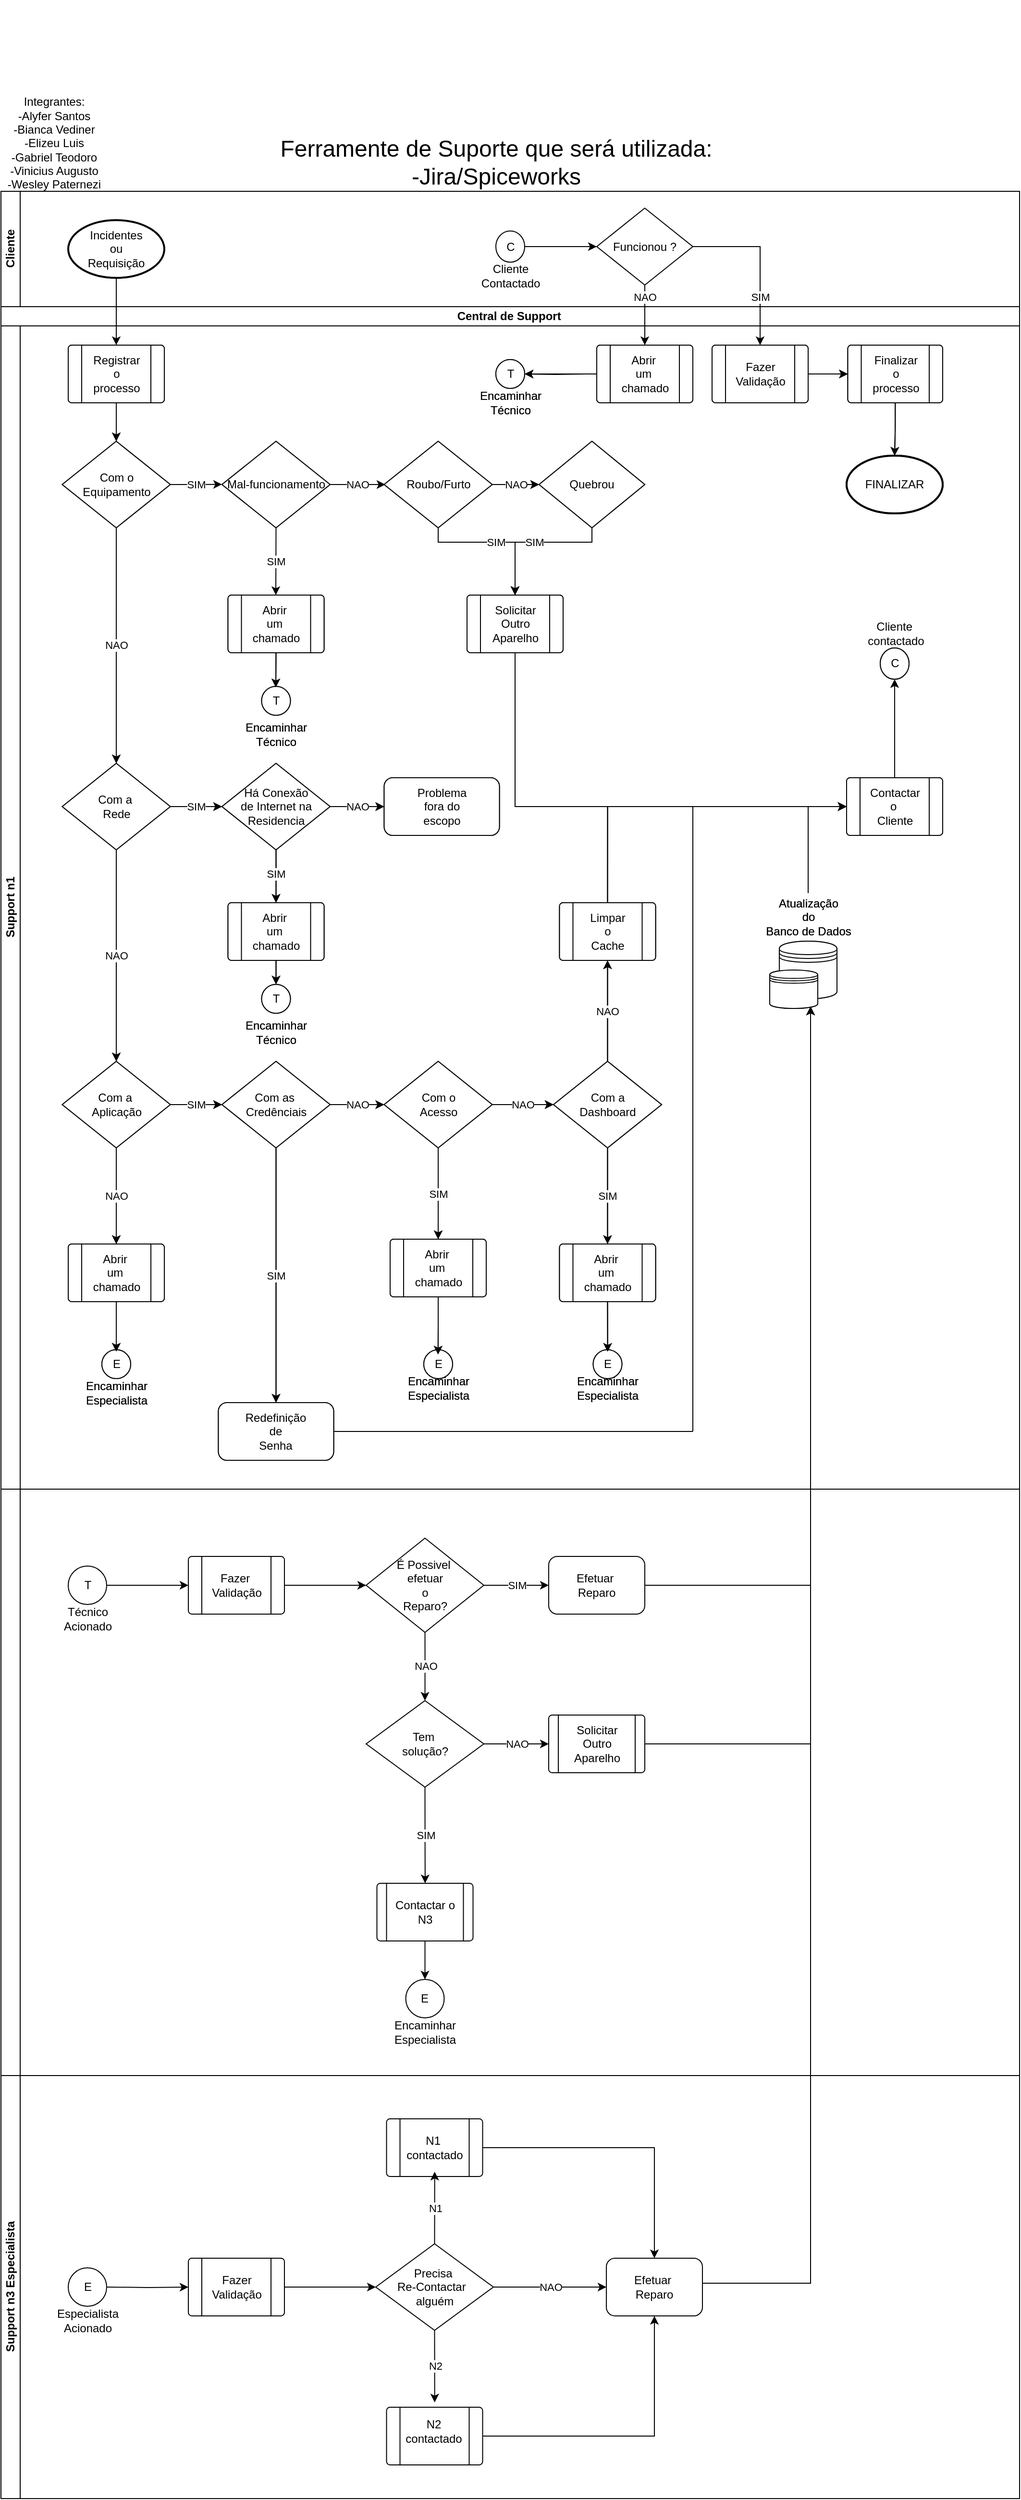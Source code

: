 <mxfile version="14.7.6" type="device"><diagram id="Gy7KzJC9q-NP7Ecu3BBY" name="Page-1"><mxGraphModel dx="1673" dy="934" grid="1" gridSize="10" guides="1" tooltips="1" connect="1" arrows="1" fold="1" page="1" pageScale="1" pageWidth="850" pageHeight="1100" math="0" shadow="0"><root><mxCell id="0"/><mxCell id="1" parent="0"/><mxCell id="NyyWHrVrGz0V4QuF6Mm1-1" value="Central de Support&amp;nbsp;" style="swimlane;html=1;childLayout=stackLayout;resizeParent=1;resizeParentMax=0;horizontal=1;startSize=20;horizontalStack=0;" parent="1" vertex="1"><mxGeometry x="130" y="520" width="1060" height="1230" as="geometry"/></mxCell><mxCell id="NyyWHrVrGz0V4QuF6Mm1-10" value="Support n1" style="swimlane;html=1;startSize=20;horizontal=0;" parent="NyyWHrVrGz0V4QuF6Mm1-1" vertex="1"><mxGeometry y="20" width="1060" height="1210" as="geometry"><mxRectangle y="20" width="950" height="20" as="alternateBounds"/></mxGeometry></mxCell><mxCell id="NyyWHrVrGz0V4QuF6Mm1-36" style="edgeStyle=orthogonalEdgeStyle;rounded=0;orthogonalLoop=1;jettySize=auto;html=1;exitX=0.5;exitY=1;exitDx=0;exitDy=0;entryX=0.5;entryY=0;entryDx=0;entryDy=0;" parent="NyyWHrVrGz0V4QuF6Mm1-10" source="NyyWHrVrGz0V4QuF6Mm1-32" target="NyyWHrVrGz0V4QuF6Mm1-35" edge="1"><mxGeometry relative="1" as="geometry"/></mxCell><mxCell id="NyyWHrVrGz0V4QuF6Mm1-32" value="" style="verticalLabelPosition=bottom;verticalAlign=top;html=1;shape=process;whiteSpace=wrap;rounded=1;size=0.14;arcSize=6;" parent="NyyWHrVrGz0V4QuF6Mm1-10" vertex="1"><mxGeometry x="70" y="20" width="100" height="60" as="geometry"/></mxCell><mxCell id="NyyWHrVrGz0V4QuF6Mm1-34" value="Registrar &lt;br&gt;o &lt;br&gt;processo" style="text;html=1;align=center;verticalAlign=middle;resizable=0;points=[];autosize=1;strokeColor=none;" parent="NyyWHrVrGz0V4QuF6Mm1-10" vertex="1"><mxGeometry x="90" y="25" width="60" height="50" as="geometry"/></mxCell><mxCell id="NyyWHrVrGz0V4QuF6Mm1-57" value="NAO" style="edgeStyle=orthogonalEdgeStyle;rounded=0;orthogonalLoop=1;jettySize=auto;html=1;exitX=0.5;exitY=1;exitDx=0;exitDy=0;entryX=0.5;entryY=0;entryDx=0;entryDy=0;" parent="NyyWHrVrGz0V4QuF6Mm1-10" source="NyyWHrVrGz0V4QuF6Mm1-35" target="NyyWHrVrGz0V4QuF6Mm1-56" edge="1"><mxGeometry relative="1" as="geometry"/></mxCell><mxCell id="NyyWHrVrGz0V4QuF6Mm1-35" value="Com o&lt;br&gt;Equipamento" style="rhombus;whiteSpace=wrap;html=1;" parent="NyyWHrVrGz0V4QuF6Mm1-10" vertex="1"><mxGeometry x="63.75" y="120" width="112.5" height="90" as="geometry"/></mxCell><mxCell id="NyyWHrVrGz0V4QuF6Mm1-52" value="NAO" style="edgeStyle=orthogonalEdgeStyle;rounded=0;orthogonalLoop=1;jettySize=auto;html=1;exitX=1;exitY=0.5;exitDx=0;exitDy=0;entryX=0;entryY=0.5;entryDx=0;entryDy=0;" parent="NyyWHrVrGz0V4QuF6Mm1-10" source="NyyWHrVrGz0V4QuF6Mm1-38" target="NyyWHrVrGz0V4QuF6Mm1-44" edge="1"><mxGeometry relative="1" as="geometry"/></mxCell><mxCell id="NyyWHrVrGz0V4QuF6Mm1-58" value="SIM" style="edgeStyle=orthogonalEdgeStyle;rounded=0;orthogonalLoop=1;jettySize=auto;html=1;exitX=0.5;exitY=1;exitDx=0;exitDy=0;entryX=0.5;entryY=0;entryDx=0;entryDy=0;" parent="NyyWHrVrGz0V4QuF6Mm1-10" source="NyyWHrVrGz0V4QuF6Mm1-38" target="NyyWHrVrGz0V4QuF6Mm1-46" edge="1"><mxGeometry relative="1" as="geometry"><Array as="points"><mxPoint x="455" y="225"/><mxPoint x="535" y="225"/></Array></mxGeometry></mxCell><mxCell id="NyyWHrVrGz0V4QuF6Mm1-38" value="Roubo/Furto" style="rhombus;whiteSpace=wrap;html=1;" parent="NyyWHrVrGz0V4QuF6Mm1-10" vertex="1"><mxGeometry x="398.75" y="120" width="112.5" height="90" as="geometry"/></mxCell><mxCell id="NyyWHrVrGz0V4QuF6Mm1-40" value="Mal-funcionamento" style="rhombus;whiteSpace=wrap;html=1;" parent="NyyWHrVrGz0V4QuF6Mm1-10" vertex="1"><mxGeometry x="230" y="120" width="112.5" height="90" as="geometry"/></mxCell><mxCell id="NyyWHrVrGz0V4QuF6Mm1-59" value="SIM" style="edgeStyle=orthogonalEdgeStyle;rounded=0;orthogonalLoop=1;jettySize=auto;html=1;exitX=0.5;exitY=1;exitDx=0;exitDy=0;entryX=0.5;entryY=0;entryDx=0;entryDy=0;" parent="NyyWHrVrGz0V4QuF6Mm1-10" source="NyyWHrVrGz0V4QuF6Mm1-44" target="NyyWHrVrGz0V4QuF6Mm1-46" edge="1"><mxGeometry relative="1" as="geometry"><Array as="points"><mxPoint x="615" y="225"/><mxPoint x="535" y="225"/></Array></mxGeometry></mxCell><mxCell id="NyyWHrVrGz0V4QuF6Mm1-44" value="Quebrou" style="rhombus;whiteSpace=wrap;html=1;" parent="NyyWHrVrGz0V4QuF6Mm1-10" vertex="1"><mxGeometry x="560" y="120" width="110" height="90" as="geometry"/></mxCell><mxCell id="NyyWHrVrGz0V4QuF6Mm1-46" value="" style="verticalLabelPosition=bottom;verticalAlign=top;html=1;shape=process;whiteSpace=wrap;rounded=1;size=0.14;arcSize=6;" parent="NyyWHrVrGz0V4QuF6Mm1-10" vertex="1"><mxGeometry x="485" y="280" width="100" height="60" as="geometry"/></mxCell><mxCell id="NyyWHrVrGz0V4QuF6Mm1-47" value="Solicitar&lt;br&gt;Outro&lt;br&gt;Aparelho" style="text;html=1;align=center;verticalAlign=middle;resizable=0;points=[];autosize=1;strokeColor=none;" parent="NyyWHrVrGz0V4QuF6Mm1-10" vertex="1"><mxGeometry x="505" y="285" width="60" height="50" as="geometry"/></mxCell><mxCell id="NyyWHrVrGz0V4QuF6Mm1-48" value="" style="verticalLabelPosition=bottom;verticalAlign=top;html=1;shape=mxgraph.flowchart.on-page_reference;" parent="NyyWHrVrGz0V4QuF6Mm1-10" vertex="1"><mxGeometry x="271.25" y="375" width="30" height="30" as="geometry"/></mxCell><mxCell id="NyyWHrVrGz0V4QuF6Mm1-49" value="T" style="text;html=1;align=center;verticalAlign=middle;resizable=0;points=[];autosize=1;strokeColor=none;" parent="NyyWHrVrGz0V4QuF6Mm1-10" vertex="1"><mxGeometry x="276.25" y="380" width="20" height="20" as="geometry"/></mxCell><mxCell id="NyyWHrVrGz0V4QuF6Mm1-50" value="Encaminhar&lt;br&gt;Técnico" style="text;html=1;align=center;verticalAlign=middle;resizable=0;points=[];autosize=1;strokeColor=none;" parent="NyyWHrVrGz0V4QuF6Mm1-10" vertex="1"><mxGeometry x="246.25" y="410" width="80" height="30" as="geometry"/></mxCell><mxCell id="S9QV1m7in_8q0bWLhepS-45" value="NAO" style="edgeStyle=orthogonalEdgeStyle;rounded=0;orthogonalLoop=1;jettySize=auto;html=1;exitX=0.5;exitY=1;exitDx=0;exitDy=0;entryX=0.5;entryY=0;entryDx=0;entryDy=0;" parent="NyyWHrVrGz0V4QuF6Mm1-10" source="NyyWHrVrGz0V4QuF6Mm1-56" target="NyyWHrVrGz0V4QuF6Mm1-71" edge="1"><mxGeometry relative="1" as="geometry"/></mxCell><mxCell id="S9QV1m7in_8q0bWLhepS-46" value="SIM" style="edgeStyle=orthogonalEdgeStyle;rounded=0;orthogonalLoop=1;jettySize=auto;html=1;exitX=1;exitY=0.5;exitDx=0;exitDy=0;entryX=0;entryY=0.5;entryDx=0;entryDy=0;" parent="NyyWHrVrGz0V4QuF6Mm1-10" source="NyyWHrVrGz0V4QuF6Mm1-56" target="NyyWHrVrGz0V4QuF6Mm1-62" edge="1"><mxGeometry relative="1" as="geometry"/></mxCell><mxCell id="NyyWHrVrGz0V4QuF6Mm1-56" value="Com a&amp;nbsp;&lt;br&gt;Rede" style="rhombus;whiteSpace=wrap;html=1;" parent="NyyWHrVrGz0V4QuF6Mm1-10" vertex="1"><mxGeometry x="63.76" y="455" width="112.5" height="90" as="geometry"/></mxCell><mxCell id="S9QV1m7in_8q0bWLhepS-4" value="NAO" style="edgeStyle=orthogonalEdgeStyle;rounded=0;orthogonalLoop=1;jettySize=auto;html=1;exitX=1;exitY=0.5;exitDx=0;exitDy=0;entryX=0;entryY=0.5;entryDx=0;entryDy=0;" parent="NyyWHrVrGz0V4QuF6Mm1-10" source="NyyWHrVrGz0V4QuF6Mm1-62" target="NyyWHrVrGz0V4QuF6Mm1-65" edge="1"><mxGeometry relative="1" as="geometry"/></mxCell><mxCell id="NyyWHrVrGz0V4QuF6Mm1-62" value="Há Conexão&lt;br&gt;de Internet na&lt;br&gt;Residencia" style="rhombus;whiteSpace=wrap;html=1;" parent="NyyWHrVrGz0V4QuF6Mm1-10" vertex="1"><mxGeometry x="230" y="455" width="112.5" height="90" as="geometry"/></mxCell><mxCell id="NyyWHrVrGz0V4QuF6Mm1-65" value="Problema&lt;br&gt;fora do&lt;br&gt;escopo" style="rounded=1;whiteSpace=wrap;html=1;" parent="NyyWHrVrGz0V4QuF6Mm1-10" vertex="1"><mxGeometry x="398.75" y="470" width="120" height="60" as="geometry"/></mxCell><mxCell id="NyyWHrVrGz0V4QuF6Mm1-68" value="" style="verticalLabelPosition=bottom;verticalAlign=top;html=1;shape=mxgraph.flowchart.on-page_reference;" parent="NyyWHrVrGz0V4QuF6Mm1-10" vertex="1"><mxGeometry x="271.25" y="685" width="30" height="30" as="geometry"/></mxCell><mxCell id="NyyWHrVrGz0V4QuF6Mm1-69" value="T" style="text;html=1;align=center;verticalAlign=middle;resizable=0;points=[];autosize=1;strokeColor=none;" parent="NyyWHrVrGz0V4QuF6Mm1-10" vertex="1"><mxGeometry x="276.25" y="690" width="20" height="20" as="geometry"/></mxCell><mxCell id="NyyWHrVrGz0V4QuF6Mm1-70" value="Encaminhar&lt;br&gt;Técnico" style="text;html=1;align=center;verticalAlign=middle;resizable=0;points=[];autosize=1;strokeColor=none;" parent="NyyWHrVrGz0V4QuF6Mm1-10" vertex="1"><mxGeometry x="246.25" y="720" width="80" height="30" as="geometry"/></mxCell><mxCell id="S9QV1m7in_8q0bWLhepS-21" value="NAO" style="edgeStyle=orthogonalEdgeStyle;rounded=0;orthogonalLoop=1;jettySize=auto;html=1;exitX=0.5;exitY=1;exitDx=0;exitDy=0;entryX=0.5;entryY=0;entryDx=0;entryDy=0;" parent="NyyWHrVrGz0V4QuF6Mm1-10" source="NyyWHrVrGz0V4QuF6Mm1-71" target="S9QV1m7in_8q0bWLhepS-28" edge="1"><mxGeometry relative="1" as="geometry"><mxPoint x="120.625" y="795" as="targetPoint"/></mxGeometry></mxCell><mxCell id="S9QV1m7in_8q0bWLhepS-23" value="SIM" style="edgeStyle=orthogonalEdgeStyle;rounded=0;orthogonalLoop=1;jettySize=auto;html=1;exitX=1;exitY=0.5;exitDx=0;exitDy=0;entryX=0;entryY=0.5;entryDx=0;entryDy=0;" parent="NyyWHrVrGz0V4QuF6Mm1-10" source="NyyWHrVrGz0V4QuF6Mm1-71" target="NyyWHrVrGz0V4QuF6Mm1-73" edge="1"><mxGeometry relative="1" as="geometry"/></mxCell><mxCell id="NyyWHrVrGz0V4QuF6Mm1-71" value="Com a&amp;nbsp;&lt;br&gt;Aplicação" style="rhombus;whiteSpace=wrap;html=1;" parent="NyyWHrVrGz0V4QuF6Mm1-10" vertex="1"><mxGeometry x="63.76" y="765" width="112.5" height="90" as="geometry"/></mxCell><mxCell id="S9QV1m7in_8q0bWLhepS-24" value="NAO" style="edgeStyle=orthogonalEdgeStyle;rounded=0;orthogonalLoop=1;jettySize=auto;html=1;exitX=1;exitY=0.5;exitDx=0;exitDy=0;entryX=0;entryY=0.5;entryDx=0;entryDy=0;" parent="NyyWHrVrGz0V4QuF6Mm1-10" source="NyyWHrVrGz0V4QuF6Mm1-73" target="NyyWHrVrGz0V4QuF6Mm1-86" edge="1"><mxGeometry relative="1" as="geometry"/></mxCell><mxCell id="NyyWHrVrGz0V4QuF6Mm1-73" value="Com as&amp;nbsp;&lt;br&gt;Credênciais" style="rhombus;whiteSpace=wrap;html=1;" parent="NyyWHrVrGz0V4QuF6Mm1-10" vertex="1"><mxGeometry x="230" y="765" width="112.5" height="90" as="geometry"/></mxCell><mxCell id="NyyWHrVrGz0V4QuF6Mm1-81" value="" style="verticalLabelPosition=bottom;verticalAlign=top;html=1;shape=mxgraph.flowchart.on-page_reference;" parent="NyyWHrVrGz0V4QuF6Mm1-10" vertex="1"><mxGeometry x="105.01" y="1065" width="30" height="30" as="geometry"/></mxCell><mxCell id="NyyWHrVrGz0V4QuF6Mm1-82" value="E" style="text;html=1;align=center;verticalAlign=middle;resizable=0;points=[];autosize=1;strokeColor=none;" parent="NyyWHrVrGz0V4QuF6Mm1-10" vertex="1"><mxGeometry x="110" y="1070" width="20" height="20" as="geometry"/></mxCell><mxCell id="NyyWHrVrGz0V4QuF6Mm1-83" value="Encaminhar&lt;br&gt;Especialista" style="text;html=1;align=center;verticalAlign=middle;resizable=0;points=[];autosize=1;strokeColor=none;" parent="NyyWHrVrGz0V4QuF6Mm1-10" vertex="1"><mxGeometry x="80" y="1095" width="80" height="30" as="geometry"/></mxCell><mxCell id="NyyWHrVrGz0V4QuF6Mm1-85" value="Redefinição&lt;br&gt;de&lt;br&gt;Senha" style="rounded=1;whiteSpace=wrap;html=1;" parent="NyyWHrVrGz0V4QuF6Mm1-10" vertex="1"><mxGeometry x="226.25" y="1120" width="120" height="60" as="geometry"/></mxCell><mxCell id="NyyWHrVrGz0V4QuF6Mm1-84" value="SIM" style="edgeStyle=orthogonalEdgeStyle;rounded=0;orthogonalLoop=1;jettySize=auto;html=1;exitX=0.5;exitY=1;exitDx=0;exitDy=0;entryX=0.5;entryY=0;entryDx=0;entryDy=0;" parent="NyyWHrVrGz0V4QuF6Mm1-10" source="NyyWHrVrGz0V4QuF6Mm1-73" target="NyyWHrVrGz0V4QuF6Mm1-85" edge="1"><mxGeometry relative="1" as="geometry"><mxPoint x="286" y="740" as="targetPoint"/></mxGeometry></mxCell><mxCell id="S9QV1m7in_8q0bWLhepS-25" value="NAO" style="edgeStyle=orthogonalEdgeStyle;rounded=0;orthogonalLoop=1;jettySize=auto;html=1;exitX=1;exitY=0.5;exitDx=0;exitDy=0;entryX=0;entryY=0.5;entryDx=0;entryDy=0;" parent="NyyWHrVrGz0V4QuF6Mm1-10" source="NyyWHrVrGz0V4QuF6Mm1-86" target="NyyWHrVrGz0V4QuF6Mm1-92" edge="1"><mxGeometry relative="1" as="geometry"/></mxCell><mxCell id="S9QV1m7in_8q0bWLhepS-36" value="SIM" style="edgeStyle=orthogonalEdgeStyle;rounded=0;orthogonalLoop=1;jettySize=auto;html=1;exitX=0.5;exitY=1;exitDx=0;exitDy=0;" parent="NyyWHrVrGz0V4QuF6Mm1-10" source="NyyWHrVrGz0V4QuF6Mm1-86" edge="1"><mxGeometry relative="1" as="geometry"><mxPoint x="455" y="950" as="targetPoint"/><Array as="points"><mxPoint x="455" y="940"/></Array></mxGeometry></mxCell><mxCell id="NyyWHrVrGz0V4QuF6Mm1-86" value="Com o&lt;br&gt;Acesso" style="rhombus;whiteSpace=wrap;html=1;" parent="NyyWHrVrGz0V4QuF6Mm1-10" vertex="1"><mxGeometry x="398.75" y="765" width="112.5" height="90" as="geometry"/></mxCell><mxCell id="NyyWHrVrGz0V4QuF6Mm1-88" value="" style="verticalLabelPosition=bottom;verticalAlign=top;html=1;shape=mxgraph.flowchart.on-page_reference;" parent="NyyWHrVrGz0V4QuF6Mm1-10" vertex="1"><mxGeometry x="440" y="1065" width="30" height="30" as="geometry"/></mxCell><mxCell id="NyyWHrVrGz0V4QuF6Mm1-89" value="E" style="text;html=1;align=center;verticalAlign=middle;resizable=0;points=[];autosize=1;strokeColor=none;" parent="NyyWHrVrGz0V4QuF6Mm1-10" vertex="1"><mxGeometry x="445" y="1070" width="20" height="20" as="geometry"/></mxCell><mxCell id="NyyWHrVrGz0V4QuF6Mm1-90" value="Encaminhar&lt;br&gt;Especialista" style="text;html=1;align=center;verticalAlign=middle;resizable=0;points=[];autosize=1;strokeColor=none;" parent="NyyWHrVrGz0V4QuF6Mm1-10" vertex="1"><mxGeometry x="415" y="1090" width="80" height="30" as="geometry"/></mxCell><mxCell id="S9QV1m7in_8q0bWLhepS-35" value="SIM" style="edgeStyle=orthogonalEdgeStyle;rounded=0;orthogonalLoop=1;jettySize=auto;html=1;exitX=0.5;exitY=1;exitDx=0;exitDy=0;entryX=0.5;entryY=0;entryDx=0;entryDy=0;" parent="NyyWHrVrGz0V4QuF6Mm1-10" source="NyyWHrVrGz0V4QuF6Mm1-92" target="S9QV1m7in_8q0bWLhepS-30" edge="1"><mxGeometry relative="1" as="geometry"/></mxCell><mxCell id="NyyWHrVrGz0V4QuF6Mm1-92" value="Com a&lt;br&gt;Dashboard" style="rhombus;whiteSpace=wrap;html=1;" parent="NyyWHrVrGz0V4QuF6Mm1-10" vertex="1"><mxGeometry x="575" y="765" width="112.5" height="90" as="geometry"/></mxCell><mxCell id="NyyWHrVrGz0V4QuF6Mm1-93" value="" style="verticalLabelPosition=bottom;verticalAlign=top;html=1;shape=mxgraph.flowchart.on-page_reference;" parent="NyyWHrVrGz0V4QuF6Mm1-10" vertex="1"><mxGeometry x="616.25" y="1065" width="30" height="30" as="geometry"/></mxCell><mxCell id="NyyWHrVrGz0V4QuF6Mm1-94" value="E" style="text;html=1;align=center;verticalAlign=middle;resizable=0;points=[];autosize=1;strokeColor=none;" parent="NyyWHrVrGz0V4QuF6Mm1-10" vertex="1"><mxGeometry x="621.25" y="1070" width="20" height="20" as="geometry"/></mxCell><mxCell id="NyyWHrVrGz0V4QuF6Mm1-95" value="Encaminhar&lt;br&gt;Especialista" style="text;html=1;align=center;verticalAlign=middle;resizable=0;points=[];autosize=1;strokeColor=none;" parent="NyyWHrVrGz0V4QuF6Mm1-10" vertex="1"><mxGeometry x="591.25" y="1090" width="80" height="30" as="geometry"/></mxCell><mxCell id="NyyWHrVrGz0V4QuF6Mm1-128" value="FINALIZAR" style="strokeWidth=2;html=1;shape=mxgraph.flowchart.start_1;whiteSpace=wrap;" parent="NyyWHrVrGz0V4QuF6Mm1-10" vertex="1"><mxGeometry x="880" y="135" width="100" height="60" as="geometry"/></mxCell><mxCell id="xXoT7PTpZW4K2VExmmJG-10" value="" style="shape=datastore;whiteSpace=wrap;html=1;" parent="NyyWHrVrGz0V4QuF6Mm1-10" vertex="1"><mxGeometry x="810" y="640" width="60" height="60" as="geometry"/></mxCell><mxCell id="xXoT7PTpZW4K2VExmmJG-11" value="" style="shape=datastore;whiteSpace=wrap;html=1;" parent="NyyWHrVrGz0V4QuF6Mm1-10" vertex="1"><mxGeometry x="800" y="670" width="50" height="40" as="geometry"/></mxCell><mxCell id="xXoT7PTpZW4K2VExmmJG-19" style="edgeStyle=orthogonalEdgeStyle;rounded=0;orthogonalLoop=1;jettySize=auto;html=1;entryX=0;entryY=0.5;entryDx=0;entryDy=0;entryPerimeter=0;" parent="NyyWHrVrGz0V4QuF6Mm1-10" source="xXoT7PTpZW4K2VExmmJG-12" edge="1"><mxGeometry relative="1" as="geometry"><mxPoint x="880" y="500" as="targetPoint"/><Array as="points"><mxPoint x="840" y="500"/></Array></mxGeometry></mxCell><mxCell id="xXoT7PTpZW4K2VExmmJG-12" value="Atualização&lt;br&gt;do&lt;br&gt;Banco de Dados" style="text;html=1;align=center;verticalAlign=middle;resizable=0;points=[];autosize=1;strokeColor=none;" parent="NyyWHrVrGz0V4QuF6Mm1-10" vertex="1"><mxGeometry x="790" y="590" width="100" height="50" as="geometry"/></mxCell><mxCell id="4Ke5WkbUBu1QFlUx87My-44" style="edgeStyle=orthogonalEdgeStyle;rounded=0;orthogonalLoop=1;jettySize=auto;html=1;exitX=0.5;exitY=1;exitDx=0;exitDy=0;entryX=0.5;entryY=0;entryDx=0;entryDy=0;entryPerimeter=0;endArrow=classic;endFill=1;" parent="NyyWHrVrGz0V4QuF6Mm1-10" source="xXoT7PTpZW4K2VExmmJG-27" target="NyyWHrVrGz0V4QuF6Mm1-128" edge="1"><mxGeometry relative="1" as="geometry"/></mxCell><mxCell id="xXoT7PTpZW4K2VExmmJG-27" value="" style="verticalLabelPosition=bottom;verticalAlign=top;html=1;shape=process;whiteSpace=wrap;rounded=1;size=0.14;arcSize=6;" parent="NyyWHrVrGz0V4QuF6Mm1-10" vertex="1"><mxGeometry x="881.25" y="20" width="98.75" height="60" as="geometry"/></mxCell><mxCell id="xXoT7PTpZW4K2VExmmJG-28" value="Finalizar&lt;br&gt;o &lt;br&gt;processo" style="text;html=1;align=center;verticalAlign=middle;resizable=0;points=[];autosize=1;strokeColor=none;" parent="NyyWHrVrGz0V4QuF6Mm1-10" vertex="1"><mxGeometry x="900.62" y="25" width="60" height="50" as="geometry"/></mxCell><mxCell id="S9QV1m7in_8q0bWLhepS-42" style="edgeStyle=orthogonalEdgeStyle;rounded=0;orthogonalLoop=1;jettySize=auto;html=1;exitX=0.5;exitY=1;exitDx=0;exitDy=0;entryX=0.5;entryY=-0.15;entryDx=0;entryDy=0;entryPerimeter=0;" parent="NyyWHrVrGz0V4QuF6Mm1-10" source="S9QV1m7in_8q0bWLhepS-28" target="NyyWHrVrGz0V4QuF6Mm1-82" edge="1"><mxGeometry relative="1" as="geometry"/></mxCell><mxCell id="S9QV1m7in_8q0bWLhepS-28" value="" style="verticalLabelPosition=bottom;verticalAlign=top;html=1;shape=process;whiteSpace=wrap;rounded=1;size=0.14;arcSize=6;" parent="NyyWHrVrGz0V4QuF6Mm1-10" vertex="1"><mxGeometry x="70.01" y="955" width="100" height="60" as="geometry"/></mxCell><mxCell id="S9QV1m7in_8q0bWLhepS-33" style="edgeStyle=orthogonalEdgeStyle;rounded=0;orthogonalLoop=1;jettySize=auto;html=1;exitX=0.5;exitY=1;exitDx=0;exitDy=0;entryX=0.505;entryY=-0.144;entryDx=0;entryDy=0;entryPerimeter=0;" parent="NyyWHrVrGz0V4QuF6Mm1-10" source="S9QV1m7in_8q0bWLhepS-30" target="NyyWHrVrGz0V4QuF6Mm1-94" edge="1"><mxGeometry relative="1" as="geometry"/></mxCell><mxCell id="S9QV1m7in_8q0bWLhepS-30" value="" style="verticalLabelPosition=bottom;verticalAlign=top;html=1;shape=process;whiteSpace=wrap;rounded=1;size=0.14;arcSize=6;" parent="NyyWHrVrGz0V4QuF6Mm1-10" vertex="1"><mxGeometry x="581.25" y="955" width="100" height="60" as="geometry"/></mxCell><mxCell id="S9QV1m7in_8q0bWLhepS-43" style="edgeStyle=orthogonalEdgeStyle;rounded=0;orthogonalLoop=1;jettySize=auto;html=1;exitX=0.5;exitY=1;exitDx=0;exitDy=0;entryX=0.5;entryY=0;entryDx=0;entryDy=0;entryPerimeter=0;" parent="NyyWHrVrGz0V4QuF6Mm1-10" source="S9QV1m7in_8q0bWLhepS-32" target="NyyWHrVrGz0V4QuF6Mm1-68" edge="1"><mxGeometry relative="1" as="geometry"/></mxCell><mxCell id="S9QV1m7in_8q0bWLhepS-32" value="" style="verticalLabelPosition=bottom;verticalAlign=top;html=1;shape=process;whiteSpace=wrap;rounded=1;size=0.14;arcSize=6;" parent="NyyWHrVrGz0V4QuF6Mm1-10" vertex="1"><mxGeometry x="236.25" y="600" width="100" height="60" as="geometry"/></mxCell><mxCell id="NyyWHrVrGz0V4QuF6Mm1-97" value="" style="verticalLabelPosition=bottom;verticalAlign=top;html=1;shape=process;whiteSpace=wrap;rounded=1;size=0.14;arcSize=6;" parent="NyyWHrVrGz0V4QuF6Mm1-10" vertex="1"><mxGeometry x="581.25" y="600" width="100" height="60" as="geometry"/></mxCell><mxCell id="NyyWHrVrGz0V4QuF6Mm1-102" style="edgeStyle=orthogonalEdgeStyle;rounded=0;orthogonalLoop=1;jettySize=auto;html=1;exitX=0.5;exitY=0;exitDx=0;exitDy=0;entryX=0;entryY=0.5;entryDx=0;entryDy=0;entryPerimeter=0;" parent="NyyWHrVrGz0V4QuF6Mm1-10" source="NyyWHrVrGz0V4QuF6Mm1-97" edge="1"><mxGeometry relative="1" as="geometry"><mxPoint x="880" y="500" as="targetPoint"/><Array as="points"><mxPoint x="631" y="500"/></Array></mxGeometry></mxCell><mxCell id="NyyWHrVrGz0V4QuF6Mm1-99" value="NAO" style="edgeStyle=orthogonalEdgeStyle;rounded=0;orthogonalLoop=1;jettySize=auto;html=1;exitX=0.5;exitY=0;exitDx=0;exitDy=0;entryX=0.5;entryY=1;entryDx=0;entryDy=0;" parent="NyyWHrVrGz0V4QuF6Mm1-10" source="NyyWHrVrGz0V4QuF6Mm1-92" target="NyyWHrVrGz0V4QuF6Mm1-97" edge="1"><mxGeometry relative="1" as="geometry"/></mxCell><mxCell id="NyyWHrVrGz0V4QuF6Mm1-98" value="Limpar&lt;br&gt;o&lt;br&gt;Cache" style="text;html=1;align=center;verticalAlign=middle;resizable=0;points=[];autosize=1;strokeColor=none;" parent="NyyWHrVrGz0V4QuF6Mm1-10" vertex="1"><mxGeometry x="606.25" y="605" width="50" height="50" as="geometry"/></mxCell><mxCell id="S9QV1m7in_8q0bWLhepS-52" value="" style="endArrow=none;html=1;" parent="NyyWHrVrGz0V4QuF6Mm1-10" edge="1"><mxGeometry width="50" height="50" relative="1" as="geometry"><mxPoint x="720" y="1150" as="sourcePoint"/><mxPoint x="720" y="500" as="targetPoint"/></mxGeometry></mxCell><mxCell id="S9QV1m7in_8q0bWLhepS-44" value="SIM" style="edgeStyle=orthogonalEdgeStyle;rounded=0;orthogonalLoop=1;jettySize=auto;html=1;exitX=0.5;exitY=1;exitDx=0;exitDy=0;entryX=0.5;entryY=0;entryDx=0;entryDy=0;" parent="NyyWHrVrGz0V4QuF6Mm1-10" source="NyyWHrVrGz0V4QuF6Mm1-62" target="S9QV1m7in_8q0bWLhepS-32" edge="1"><mxGeometry x="-0.091" relative="1" as="geometry"><mxPoint x="286" y="570" as="targetPoint"/><mxPoint as="offset"/></mxGeometry></mxCell><mxCell id="S9QV1m7in_8q0bWLhepS-55" value="Abrir&amp;nbsp;&lt;br&gt;um&amp;nbsp;&lt;br&gt;chamado" style="text;html=1;align=center;verticalAlign=middle;resizable=0;points=[];autosize=1;strokeColor=none;" parent="NyyWHrVrGz0V4QuF6Mm1-10" vertex="1"><mxGeometry x="251.25" y="605" width="70" height="50" as="geometry"/></mxCell><mxCell id="S9QV1m7in_8q0bWLhepS-56" value="Abrir&amp;nbsp;&lt;br&gt;um&amp;nbsp;&lt;br&gt;chamado" style="text;html=1;align=center;verticalAlign=middle;resizable=0;points=[];autosize=1;strokeColor=none;" parent="NyyWHrVrGz0V4QuF6Mm1-10" vertex="1"><mxGeometry x="85" y="960" width="70" height="50" as="geometry"/></mxCell><mxCell id="S9QV1m7in_8q0bWLhepS-58" value="Abrir&amp;nbsp;&lt;br&gt;um&amp;nbsp;&lt;br&gt;chamado" style="text;html=1;align=center;verticalAlign=middle;resizable=0;points=[];autosize=1;strokeColor=none;" parent="NyyWHrVrGz0V4QuF6Mm1-10" vertex="1"><mxGeometry x="596.25" y="960" width="70" height="50" as="geometry"/></mxCell><mxCell id="S9QV1m7in_8q0bWLhepS-63" style="edgeStyle=none;rounded=0;orthogonalLoop=1;jettySize=auto;html=1;exitX=0.5;exitY=1;exitDx=0;exitDy=0;entryX=0.488;entryY=-0.2;entryDx=0;entryDy=0;entryPerimeter=0;" parent="NyyWHrVrGz0V4QuF6Mm1-10" source="S9QV1m7in_8q0bWLhepS-60" target="NyyWHrVrGz0V4QuF6Mm1-49" edge="1"><mxGeometry relative="1" as="geometry"/></mxCell><mxCell id="S9QV1m7in_8q0bWLhepS-60" value="" style="verticalLabelPosition=bottom;verticalAlign=top;html=1;shape=process;whiteSpace=wrap;rounded=1;size=0.14;arcSize=6;" parent="NyyWHrVrGz0V4QuF6Mm1-10" vertex="1"><mxGeometry x="236.25" y="280" width="100" height="60" as="geometry"/></mxCell><mxCell id="S9QV1m7in_8q0bWLhepS-61" value="Abrir&amp;nbsp;&lt;br&gt;um&amp;nbsp;&lt;br&gt;chamado" style="text;html=1;align=center;verticalAlign=middle;resizable=0;points=[];autosize=1;strokeColor=none;" parent="NyyWHrVrGz0V4QuF6Mm1-10" vertex="1"><mxGeometry x="251.25" y="285" width="70" height="50" as="geometry"/></mxCell><mxCell id="4Ke5WkbUBu1QFlUx87My-5" style="edgeStyle=orthogonalEdgeStyle;rounded=0;orthogonalLoop=1;jettySize=auto;html=1;exitX=0.5;exitY=1;exitDx=0;exitDy=0;entryX=0.494;entryY=0;entryDx=0;entryDy=0;entryPerimeter=0;" parent="NyyWHrVrGz0V4QuF6Mm1-10" source="4Ke5WkbUBu1QFlUx87My-2" target="NyyWHrVrGz0V4QuF6Mm1-89" edge="1"><mxGeometry relative="1" as="geometry"/></mxCell><mxCell id="4Ke5WkbUBu1QFlUx87My-2" value="" style="verticalLabelPosition=bottom;verticalAlign=top;html=1;shape=process;whiteSpace=wrap;rounded=1;size=0.14;arcSize=6;" parent="NyyWHrVrGz0V4QuF6Mm1-10" vertex="1"><mxGeometry x="405" y="950" width="100" height="60" as="geometry"/></mxCell><mxCell id="4Ke5WkbUBu1QFlUx87My-3" value="Abrir&amp;nbsp;&lt;br&gt;um&amp;nbsp;&lt;br&gt;chamado" style="text;html=1;align=center;verticalAlign=middle;resizable=0;points=[];autosize=1;strokeColor=none;" parent="NyyWHrVrGz0V4QuF6Mm1-10" vertex="1"><mxGeometry x="420" y="955" width="70" height="50" as="geometry"/></mxCell><mxCell id="4Ke5WkbUBu1QFlUx87My-29" value="" style="verticalLabelPosition=bottom;verticalAlign=top;html=1;shape=process;whiteSpace=wrap;rounded=1;size=0.14;arcSize=6;" parent="NyyWHrVrGz0V4QuF6Mm1-10" vertex="1"><mxGeometry x="620" y="20" width="100" height="60" as="geometry"/></mxCell><mxCell id="4Ke5WkbUBu1QFlUx87My-30" value="Abrir&amp;nbsp;&lt;br&gt;um&amp;nbsp;&lt;br&gt;chamado" style="text;html=1;align=center;verticalAlign=middle;resizable=0;points=[];autosize=1;strokeColor=none;" parent="NyyWHrVrGz0V4QuF6Mm1-10" vertex="1"><mxGeometry x="635" y="25" width="70" height="50" as="geometry"/></mxCell><mxCell id="4Ke5WkbUBu1QFlUx87My-33" value="" style="verticalLabelPosition=bottom;verticalAlign=top;html=1;shape=mxgraph.flowchart.on-page_reference;" parent="NyyWHrVrGz0V4QuF6Mm1-10" vertex="1"><mxGeometry x="515" y="35" width="30" height="30" as="geometry"/></mxCell><mxCell id="4Ke5WkbUBu1QFlUx87My-34" value="T" style="text;html=1;align=center;verticalAlign=middle;resizable=0;points=[];autosize=1;strokeColor=none;" parent="NyyWHrVrGz0V4QuF6Mm1-10" vertex="1"><mxGeometry x="520" y="40" width="20" height="20" as="geometry"/></mxCell><mxCell id="4Ke5WkbUBu1QFlUx87My-43" style="edgeStyle=orthogonalEdgeStyle;rounded=0;orthogonalLoop=1;jettySize=auto;html=1;exitX=1;exitY=0.5;exitDx=0;exitDy=0;entryX=0;entryY=0.5;entryDx=0;entryDy=0;endArrow=classic;endFill=1;" parent="NyyWHrVrGz0V4QuF6Mm1-10" source="4Ke5WkbUBu1QFlUx87My-39" target="xXoT7PTpZW4K2VExmmJG-27" edge="1"><mxGeometry relative="1" as="geometry"/></mxCell><mxCell id="4Ke5WkbUBu1QFlUx87My-39" value="" style="verticalLabelPosition=bottom;verticalAlign=top;html=1;shape=process;whiteSpace=wrap;rounded=1;size=0.14;arcSize=6;" parent="NyyWHrVrGz0V4QuF6Mm1-10" vertex="1"><mxGeometry x="740" y="20" width="100" height="60" as="geometry"/></mxCell><mxCell id="4Ke5WkbUBu1QFlUx87My-40" value="Fazer&lt;br&gt;Validação" style="text;html=1;align=center;verticalAlign=middle;resizable=0;points=[];autosize=1;strokeColor=none;" parent="NyyWHrVrGz0V4QuF6Mm1-10" vertex="1"><mxGeometry x="755" y="35" width="70" height="30" as="geometry"/></mxCell><mxCell id="4Ke5WkbUBu1QFlUx87My-47" value="Encaminhar&lt;br&gt;Técnico" style="text;html=1;align=center;verticalAlign=middle;resizable=0;points=[];autosize=1;strokeColor=none;" parent="NyyWHrVrGz0V4QuF6Mm1-10" vertex="1"><mxGeometry x="490" y="65" width="80" height="30" as="geometry"/></mxCell><mxCell id="4Ke5WkbUBu1QFlUx87My-32" style="edgeStyle=orthogonalEdgeStyle;rounded=0;orthogonalLoop=1;jettySize=auto;html=1;exitX=0;exitY=0.5;exitDx=0;exitDy=0;endArrow=classic;endFill=1;" parent="NyyWHrVrGz0V4QuF6Mm1-10" target="4Ke5WkbUBu1QFlUx87My-33" edge="1"><mxGeometry relative="1" as="geometry"><mxPoint x="533.75" y="49.471" as="targetPoint"/><mxPoint x="608.75" y="50" as="sourcePoint"/></mxGeometry></mxCell><mxCell id="4Ke5WkbUBu1QFlUx87My-55" style="edgeStyle=orthogonalEdgeStyle;rounded=0;orthogonalLoop=1;jettySize=auto;html=1;exitX=0.5;exitY=1;exitDx=0;exitDy=0;endArrow=classic;endFill=1;" parent="NyyWHrVrGz0V4QuF6Mm1-10" source="NyyWHrVrGz0V4QuF6Mm1-46" edge="1"><mxGeometry relative="1" as="geometry"><mxPoint x="880" y="500" as="targetPoint"/><Array as="points"><mxPoint x="535" y="500"/></Array></mxGeometry></mxCell><mxCell id="4Ke5WkbUBu1QFlUx87My-65" value="" style="verticalLabelPosition=bottom;verticalAlign=top;html=1;shape=process;whiteSpace=wrap;rounded=1;size=0.14;arcSize=6;" parent="NyyWHrVrGz0V4QuF6Mm1-10" vertex="1"><mxGeometry x="880" y="470" width="100" height="60" as="geometry"/></mxCell><mxCell id="4Ke5WkbUBu1QFlUx87My-66" value="Contactar&lt;br&gt;o&amp;nbsp;&lt;br&gt;Cliente" style="text;html=1;align=center;verticalAlign=middle;resizable=0;points=[];autosize=1;strokeColor=none;" parent="NyyWHrVrGz0V4QuF6Mm1-10" vertex="1"><mxGeometry x="895" y="475" width="70" height="50" as="geometry"/></mxCell><mxCell id="4Ke5WkbUBu1QFlUx87My-68" value="" style="verticalLabelPosition=bottom;verticalAlign=top;html=1;shape=mxgraph.flowchart.on-page_reference;" parent="NyyWHrVrGz0V4QuF6Mm1-10" vertex="1"><mxGeometry x="915" y="335" width="30" height="32.5" as="geometry"/></mxCell><mxCell id="4Ke5WkbUBu1QFlUx87My-69" value="C" style="text;html=1;align=center;verticalAlign=middle;resizable=0;points=[];autosize=1;strokeColor=none;" parent="NyyWHrVrGz0V4QuF6Mm1-10" vertex="1"><mxGeometry x="920" y="341.25" width="20" height="20" as="geometry"/></mxCell><mxCell id="-qauMc8QbpegUR_Geuqg-1" value="Central de Support&amp;nbsp;" style="swimlane;html=1;childLayout=stackLayout;resizeParent=1;resizeParentMax=0;horizontal=1;startSize=20;horizontalStack=0;" vertex="1" parent="NyyWHrVrGz0V4QuF6Mm1-10"><mxGeometry y="-20" width="1060" height="1230" as="geometry"/></mxCell><mxCell id="-qauMc8QbpegUR_Geuqg-2" value="Support n1" style="swimlane;html=1;startSize=20;horizontal=0;" vertex="1" parent="-qauMc8QbpegUR_Geuqg-1"><mxGeometry y="20" width="1060" height="1210" as="geometry"><mxRectangle y="20" width="950" height="20" as="alternateBounds"/></mxGeometry></mxCell><mxCell id="-qauMc8QbpegUR_Geuqg-3" style="edgeStyle=orthogonalEdgeStyle;rounded=0;orthogonalLoop=1;jettySize=auto;html=1;exitX=0.5;exitY=1;exitDx=0;exitDy=0;entryX=0.5;entryY=0;entryDx=0;entryDy=0;" edge="1" parent="-qauMc8QbpegUR_Geuqg-2" source="-qauMc8QbpegUR_Geuqg-4" target="-qauMc8QbpegUR_Geuqg-7"><mxGeometry relative="1" as="geometry"/></mxCell><mxCell id="-qauMc8QbpegUR_Geuqg-4" value="" style="verticalLabelPosition=bottom;verticalAlign=top;html=1;shape=process;whiteSpace=wrap;rounded=1;size=0.14;arcSize=6;" vertex="1" parent="-qauMc8QbpegUR_Geuqg-2"><mxGeometry x="70" y="20" width="100" height="60" as="geometry"/></mxCell><mxCell id="-qauMc8QbpegUR_Geuqg-5" value="Registrar &lt;br&gt;o &lt;br&gt;processo" style="text;html=1;align=center;verticalAlign=middle;resizable=0;points=[];autosize=1;strokeColor=none;" vertex="1" parent="-qauMc8QbpegUR_Geuqg-2"><mxGeometry x="90" y="25" width="60" height="50" as="geometry"/></mxCell><mxCell id="-qauMc8QbpegUR_Geuqg-6" value="NAO" style="edgeStyle=orthogonalEdgeStyle;rounded=0;orthogonalLoop=1;jettySize=auto;html=1;exitX=0.5;exitY=1;exitDx=0;exitDy=0;entryX=0.5;entryY=0;entryDx=0;entryDy=0;" edge="1" parent="-qauMc8QbpegUR_Geuqg-2" source="-qauMc8QbpegUR_Geuqg-7" target="-qauMc8QbpegUR_Geuqg-21"><mxGeometry relative="1" as="geometry"/></mxCell><mxCell id="-qauMc8QbpegUR_Geuqg-7" value="Com o&lt;br&gt;Equipamento" style="rhombus;whiteSpace=wrap;html=1;" vertex="1" parent="-qauMc8QbpegUR_Geuqg-2"><mxGeometry x="63.75" y="120" width="112.5" height="90" as="geometry"/></mxCell><mxCell id="-qauMc8QbpegUR_Geuqg-8" value="NAO" style="edgeStyle=orthogonalEdgeStyle;rounded=0;orthogonalLoop=1;jettySize=auto;html=1;exitX=1;exitY=0.5;exitDx=0;exitDy=0;entryX=0;entryY=0.5;entryDx=0;entryDy=0;" edge="1" parent="-qauMc8QbpegUR_Geuqg-2" source="-qauMc8QbpegUR_Geuqg-10" target="-qauMc8QbpegUR_Geuqg-13"><mxGeometry relative="1" as="geometry"/></mxCell><mxCell id="-qauMc8QbpegUR_Geuqg-9" value="SIM" style="edgeStyle=orthogonalEdgeStyle;rounded=0;orthogonalLoop=1;jettySize=auto;html=1;exitX=0.5;exitY=1;exitDx=0;exitDy=0;entryX=0.5;entryY=0;entryDx=0;entryDy=0;" edge="1" parent="-qauMc8QbpegUR_Geuqg-2" source="-qauMc8QbpegUR_Geuqg-10" target="-qauMc8QbpegUR_Geuqg-14"><mxGeometry relative="1" as="geometry"><Array as="points"><mxPoint x="455" y="225"/><mxPoint x="535" y="225"/></Array></mxGeometry></mxCell><mxCell id="-qauMc8QbpegUR_Geuqg-10" value="Roubo/Furto" style="rhombus;whiteSpace=wrap;html=1;" vertex="1" parent="-qauMc8QbpegUR_Geuqg-2"><mxGeometry x="398.75" y="120" width="112.5" height="90" as="geometry"/></mxCell><mxCell id="-qauMc8QbpegUR_Geuqg-11" value="Mal-funcionamento" style="rhombus;whiteSpace=wrap;html=1;" vertex="1" parent="-qauMc8QbpegUR_Geuqg-2"><mxGeometry x="230" y="120" width="112.5" height="90" as="geometry"/></mxCell><mxCell id="-qauMc8QbpegUR_Geuqg-12" value="SIM" style="edgeStyle=orthogonalEdgeStyle;rounded=0;orthogonalLoop=1;jettySize=auto;html=1;exitX=0.5;exitY=1;exitDx=0;exitDy=0;entryX=0.5;entryY=0;entryDx=0;entryDy=0;" edge="1" parent="-qauMc8QbpegUR_Geuqg-2" source="-qauMc8QbpegUR_Geuqg-13" target="-qauMc8QbpegUR_Geuqg-14"><mxGeometry relative="1" as="geometry"><Array as="points"><mxPoint x="615" y="225"/><mxPoint x="535" y="225"/></Array></mxGeometry></mxCell><mxCell id="-qauMc8QbpegUR_Geuqg-13" value="Quebrou" style="rhombus;whiteSpace=wrap;html=1;" vertex="1" parent="-qauMc8QbpegUR_Geuqg-2"><mxGeometry x="560" y="120" width="110" height="90" as="geometry"/></mxCell><mxCell id="-qauMc8QbpegUR_Geuqg-14" value="" style="verticalLabelPosition=bottom;verticalAlign=top;html=1;shape=process;whiteSpace=wrap;rounded=1;size=0.14;arcSize=6;" vertex="1" parent="-qauMc8QbpegUR_Geuqg-2"><mxGeometry x="485" y="280" width="100" height="60" as="geometry"/></mxCell><mxCell id="-qauMc8QbpegUR_Geuqg-15" value="Solicitar&lt;br&gt;Outro&lt;br&gt;Aparelho" style="text;html=1;align=center;verticalAlign=middle;resizable=0;points=[];autosize=1;strokeColor=none;" vertex="1" parent="-qauMc8QbpegUR_Geuqg-2"><mxGeometry x="505" y="285" width="60" height="50" as="geometry"/></mxCell><mxCell id="-qauMc8QbpegUR_Geuqg-16" value="" style="verticalLabelPosition=bottom;verticalAlign=top;html=1;shape=mxgraph.flowchart.on-page_reference;" vertex="1" parent="-qauMc8QbpegUR_Geuqg-2"><mxGeometry x="271.25" y="375" width="30" height="30" as="geometry"/></mxCell><mxCell id="-qauMc8QbpegUR_Geuqg-17" value="T" style="text;html=1;align=center;verticalAlign=middle;resizable=0;points=[];autosize=1;strokeColor=none;" vertex="1" parent="-qauMc8QbpegUR_Geuqg-2"><mxGeometry x="276.25" y="380" width="20" height="20" as="geometry"/></mxCell><mxCell id="-qauMc8QbpegUR_Geuqg-18" value="Encaminhar&lt;br&gt;Técnico" style="text;html=1;align=center;verticalAlign=middle;resizable=0;points=[];autosize=1;strokeColor=none;" vertex="1" parent="-qauMc8QbpegUR_Geuqg-2"><mxGeometry x="246.25" y="410" width="80" height="30" as="geometry"/></mxCell><mxCell id="-qauMc8QbpegUR_Geuqg-19" value="NAO" style="edgeStyle=orthogonalEdgeStyle;rounded=0;orthogonalLoop=1;jettySize=auto;html=1;exitX=0.5;exitY=1;exitDx=0;exitDy=0;entryX=0.5;entryY=0;entryDx=0;entryDy=0;" edge="1" parent="-qauMc8QbpegUR_Geuqg-2" source="-qauMc8QbpegUR_Geuqg-21" target="-qauMc8QbpegUR_Geuqg-30"><mxGeometry relative="1" as="geometry"/></mxCell><mxCell id="-qauMc8QbpegUR_Geuqg-20" value="SIM" style="edgeStyle=orthogonalEdgeStyle;rounded=0;orthogonalLoop=1;jettySize=auto;html=1;exitX=1;exitY=0.5;exitDx=0;exitDy=0;entryX=0;entryY=0.5;entryDx=0;entryDy=0;" edge="1" parent="-qauMc8QbpegUR_Geuqg-2" source="-qauMc8QbpegUR_Geuqg-21" target="-qauMc8QbpegUR_Geuqg-23"><mxGeometry relative="1" as="geometry"/></mxCell><mxCell id="-qauMc8QbpegUR_Geuqg-21" value="Com a&amp;nbsp;&lt;br&gt;Rede" style="rhombus;whiteSpace=wrap;html=1;" vertex="1" parent="-qauMc8QbpegUR_Geuqg-2"><mxGeometry x="63.76" y="455" width="112.5" height="90" as="geometry"/></mxCell><mxCell id="-qauMc8QbpegUR_Geuqg-22" value="NAO" style="edgeStyle=orthogonalEdgeStyle;rounded=0;orthogonalLoop=1;jettySize=auto;html=1;exitX=1;exitY=0.5;exitDx=0;exitDy=0;entryX=0;entryY=0.5;entryDx=0;entryDy=0;" edge="1" parent="-qauMc8QbpegUR_Geuqg-2" source="-qauMc8QbpegUR_Geuqg-23" target="-qauMc8QbpegUR_Geuqg-24"><mxGeometry relative="1" as="geometry"/></mxCell><mxCell id="-qauMc8QbpegUR_Geuqg-23" value="Há Conexão&lt;br&gt;de Internet na&lt;br&gt;Residencia" style="rhombus;whiteSpace=wrap;html=1;" vertex="1" parent="-qauMc8QbpegUR_Geuqg-2"><mxGeometry x="230" y="455" width="112.5" height="90" as="geometry"/></mxCell><mxCell id="-qauMc8QbpegUR_Geuqg-24" value="Problema&lt;br&gt;fora do&lt;br&gt;escopo" style="rounded=1;whiteSpace=wrap;html=1;" vertex="1" parent="-qauMc8QbpegUR_Geuqg-2"><mxGeometry x="398.75" y="470" width="120" height="60" as="geometry"/></mxCell><mxCell id="-qauMc8QbpegUR_Geuqg-25" value="" style="verticalLabelPosition=bottom;verticalAlign=top;html=1;shape=mxgraph.flowchart.on-page_reference;" vertex="1" parent="-qauMc8QbpegUR_Geuqg-2"><mxGeometry x="271.25" y="685" width="30" height="30" as="geometry"/></mxCell><mxCell id="-qauMc8QbpegUR_Geuqg-26" value="T" style="text;html=1;align=center;verticalAlign=middle;resizable=0;points=[];autosize=1;strokeColor=none;" vertex="1" parent="-qauMc8QbpegUR_Geuqg-2"><mxGeometry x="276.25" y="690" width="20" height="20" as="geometry"/></mxCell><mxCell id="-qauMc8QbpegUR_Geuqg-27" value="Encaminhar&lt;br&gt;Técnico" style="text;html=1;align=center;verticalAlign=middle;resizable=0;points=[];autosize=1;strokeColor=none;" vertex="1" parent="-qauMc8QbpegUR_Geuqg-2"><mxGeometry x="246.25" y="720" width="80" height="30" as="geometry"/></mxCell><mxCell id="-qauMc8QbpegUR_Geuqg-28" value="NAO" style="edgeStyle=orthogonalEdgeStyle;rounded=0;orthogonalLoop=1;jettySize=auto;html=1;exitX=0.5;exitY=1;exitDx=0;exitDy=0;entryX=0.5;entryY=0;entryDx=0;entryDy=0;" edge="1" parent="-qauMc8QbpegUR_Geuqg-2" source="-qauMc8QbpegUR_Geuqg-30" target="-qauMc8QbpegUR_Geuqg-59"><mxGeometry relative="1" as="geometry"><mxPoint x="120.625" y="795" as="targetPoint"/></mxGeometry></mxCell><mxCell id="-qauMc8QbpegUR_Geuqg-29" value="SIM" style="edgeStyle=orthogonalEdgeStyle;rounded=0;orthogonalLoop=1;jettySize=auto;html=1;exitX=1;exitY=0.5;exitDx=0;exitDy=0;entryX=0;entryY=0.5;entryDx=0;entryDy=0;" edge="1" parent="-qauMc8QbpegUR_Geuqg-2" source="-qauMc8QbpegUR_Geuqg-30" target="-qauMc8QbpegUR_Geuqg-32"><mxGeometry relative="1" as="geometry"/></mxCell><mxCell id="-qauMc8QbpegUR_Geuqg-30" value="Com a&amp;nbsp;&lt;br&gt;Aplicação" style="rhombus;whiteSpace=wrap;html=1;" vertex="1" parent="-qauMc8QbpegUR_Geuqg-2"><mxGeometry x="63.76" y="765" width="112.5" height="90" as="geometry"/></mxCell><mxCell id="-qauMc8QbpegUR_Geuqg-31" value="NAO" style="edgeStyle=orthogonalEdgeStyle;rounded=0;orthogonalLoop=1;jettySize=auto;html=1;exitX=1;exitY=0.5;exitDx=0;exitDy=0;entryX=0;entryY=0.5;entryDx=0;entryDy=0;" edge="1" parent="-qauMc8QbpegUR_Geuqg-2" source="-qauMc8QbpegUR_Geuqg-32" target="-qauMc8QbpegUR_Geuqg-40"><mxGeometry relative="1" as="geometry"/></mxCell><mxCell id="-qauMc8QbpegUR_Geuqg-32" value="Com as&amp;nbsp;&lt;br&gt;Credênciais" style="rhombus;whiteSpace=wrap;html=1;" vertex="1" parent="-qauMc8QbpegUR_Geuqg-2"><mxGeometry x="230" y="765" width="112.5" height="90" as="geometry"/></mxCell><mxCell id="-qauMc8QbpegUR_Geuqg-33" value="" style="verticalLabelPosition=bottom;verticalAlign=top;html=1;shape=mxgraph.flowchart.on-page_reference;" vertex="1" parent="-qauMc8QbpegUR_Geuqg-2"><mxGeometry x="105.01" y="1065" width="30" height="30" as="geometry"/></mxCell><mxCell id="-qauMc8QbpegUR_Geuqg-34" value="E" style="text;html=1;align=center;verticalAlign=middle;resizable=0;points=[];autosize=1;strokeColor=none;" vertex="1" parent="-qauMc8QbpegUR_Geuqg-2"><mxGeometry x="110" y="1070" width="20" height="20" as="geometry"/></mxCell><mxCell id="-qauMc8QbpegUR_Geuqg-35" value="Encaminhar&lt;br&gt;Especialista" style="text;html=1;align=center;verticalAlign=middle;resizable=0;points=[];autosize=1;strokeColor=none;" vertex="1" parent="-qauMc8QbpegUR_Geuqg-2"><mxGeometry x="80" y="1095" width="80" height="30" as="geometry"/></mxCell><mxCell id="-qauMc8QbpegUR_Geuqg-36" value="Redefinição&lt;br&gt;de&lt;br&gt;Senha" style="rounded=1;whiteSpace=wrap;html=1;" vertex="1" parent="-qauMc8QbpegUR_Geuqg-2"><mxGeometry x="226.25" y="1120" width="120" height="60" as="geometry"/></mxCell><mxCell id="-qauMc8QbpegUR_Geuqg-37" value="SIM" style="edgeStyle=orthogonalEdgeStyle;rounded=0;orthogonalLoop=1;jettySize=auto;html=1;exitX=0.5;exitY=1;exitDx=0;exitDy=0;entryX=0.5;entryY=0;entryDx=0;entryDy=0;" edge="1" parent="-qauMc8QbpegUR_Geuqg-2" source="-qauMc8QbpegUR_Geuqg-32" target="-qauMc8QbpegUR_Geuqg-36"><mxGeometry relative="1" as="geometry"><mxPoint x="286" y="740" as="targetPoint"/></mxGeometry></mxCell><mxCell id="-qauMc8QbpegUR_Geuqg-38" value="NAO" style="edgeStyle=orthogonalEdgeStyle;rounded=0;orthogonalLoop=1;jettySize=auto;html=1;exitX=1;exitY=0.5;exitDx=0;exitDy=0;entryX=0;entryY=0.5;entryDx=0;entryDy=0;" edge="1" parent="-qauMc8QbpegUR_Geuqg-2" source="-qauMc8QbpegUR_Geuqg-40" target="-qauMc8QbpegUR_Geuqg-45"><mxGeometry relative="1" as="geometry"/></mxCell><mxCell id="-qauMc8QbpegUR_Geuqg-39" value="SIM" style="edgeStyle=orthogonalEdgeStyle;rounded=0;orthogonalLoop=1;jettySize=auto;html=1;exitX=0.5;exitY=1;exitDx=0;exitDy=0;" edge="1" parent="-qauMc8QbpegUR_Geuqg-2" source="-qauMc8QbpegUR_Geuqg-40"><mxGeometry relative="1" as="geometry"><mxPoint x="455" y="950" as="targetPoint"/><Array as="points"><mxPoint x="455" y="940"/></Array></mxGeometry></mxCell><mxCell id="-qauMc8QbpegUR_Geuqg-40" value="Com o&lt;br&gt;Acesso" style="rhombus;whiteSpace=wrap;html=1;" vertex="1" parent="-qauMc8QbpegUR_Geuqg-2"><mxGeometry x="398.75" y="765" width="112.5" height="90" as="geometry"/></mxCell><mxCell id="-qauMc8QbpegUR_Geuqg-41" value="" style="verticalLabelPosition=bottom;verticalAlign=top;html=1;shape=mxgraph.flowchart.on-page_reference;" vertex="1" parent="-qauMc8QbpegUR_Geuqg-2"><mxGeometry x="440" y="1065" width="30" height="30" as="geometry"/></mxCell><mxCell id="-qauMc8QbpegUR_Geuqg-42" value="E" style="text;html=1;align=center;verticalAlign=middle;resizable=0;points=[];autosize=1;strokeColor=none;" vertex="1" parent="-qauMc8QbpegUR_Geuqg-2"><mxGeometry x="445" y="1070" width="20" height="20" as="geometry"/></mxCell><mxCell id="-qauMc8QbpegUR_Geuqg-43" value="Encaminhar&lt;br&gt;Especialista" style="text;html=1;align=center;verticalAlign=middle;resizable=0;points=[];autosize=1;strokeColor=none;" vertex="1" parent="-qauMc8QbpegUR_Geuqg-2"><mxGeometry x="415" y="1090" width="80" height="30" as="geometry"/></mxCell><mxCell id="-qauMc8QbpegUR_Geuqg-44" value="SIM" style="edgeStyle=orthogonalEdgeStyle;rounded=0;orthogonalLoop=1;jettySize=auto;html=1;exitX=0.5;exitY=1;exitDx=0;exitDy=0;entryX=0.5;entryY=0;entryDx=0;entryDy=0;" edge="1" parent="-qauMc8QbpegUR_Geuqg-2" source="-qauMc8QbpegUR_Geuqg-45" target="-qauMc8QbpegUR_Geuqg-61"><mxGeometry relative="1" as="geometry"/></mxCell><mxCell id="-qauMc8QbpegUR_Geuqg-45" value="Com a&lt;br&gt;Dashboard" style="rhombus;whiteSpace=wrap;html=1;" vertex="1" parent="-qauMc8QbpegUR_Geuqg-2"><mxGeometry x="575" y="765" width="112.5" height="90" as="geometry"/></mxCell><mxCell id="-qauMc8QbpegUR_Geuqg-46" value="" style="verticalLabelPosition=bottom;verticalAlign=top;html=1;shape=mxgraph.flowchart.on-page_reference;" vertex="1" parent="-qauMc8QbpegUR_Geuqg-2"><mxGeometry x="616.25" y="1065" width="30" height="30" as="geometry"/></mxCell><mxCell id="-qauMc8QbpegUR_Geuqg-47" value="E" style="text;html=1;align=center;verticalAlign=middle;resizable=0;points=[];autosize=1;strokeColor=none;" vertex="1" parent="-qauMc8QbpegUR_Geuqg-2"><mxGeometry x="621.25" y="1070" width="20" height="20" as="geometry"/></mxCell><mxCell id="-qauMc8QbpegUR_Geuqg-48" value="Encaminhar&lt;br&gt;Especialista" style="text;html=1;align=center;verticalAlign=middle;resizable=0;points=[];autosize=1;strokeColor=none;" vertex="1" parent="-qauMc8QbpegUR_Geuqg-2"><mxGeometry x="591.25" y="1090" width="80" height="30" as="geometry"/></mxCell><mxCell id="-qauMc8QbpegUR_Geuqg-49" value="FINALIZAR" style="strokeWidth=2;html=1;shape=mxgraph.flowchart.start_1;whiteSpace=wrap;" vertex="1" parent="-qauMc8QbpegUR_Geuqg-2"><mxGeometry x="880" y="135" width="100" height="60" as="geometry"/></mxCell><mxCell id="-qauMc8QbpegUR_Geuqg-50" value="" style="shape=datastore;whiteSpace=wrap;html=1;" vertex="1" parent="-qauMc8QbpegUR_Geuqg-2"><mxGeometry x="810" y="640" width="60" height="60" as="geometry"/></mxCell><mxCell id="-qauMc8QbpegUR_Geuqg-51" value="" style="shape=datastore;whiteSpace=wrap;html=1;" vertex="1" parent="-qauMc8QbpegUR_Geuqg-2"><mxGeometry x="800" y="670" width="50" height="40" as="geometry"/></mxCell><mxCell id="-qauMc8QbpegUR_Geuqg-52" style="edgeStyle=orthogonalEdgeStyle;rounded=0;orthogonalLoop=1;jettySize=auto;html=1;entryX=0;entryY=0.5;entryDx=0;entryDy=0;entryPerimeter=0;" edge="1" parent="-qauMc8QbpegUR_Geuqg-2" source="-qauMc8QbpegUR_Geuqg-53"><mxGeometry relative="1" as="geometry"><mxPoint x="880" y="500" as="targetPoint"/><Array as="points"><mxPoint x="840" y="500"/></Array></mxGeometry></mxCell><mxCell id="-qauMc8QbpegUR_Geuqg-53" value="Atualização&lt;br&gt;do&lt;br&gt;Banco de Dados" style="text;html=1;align=center;verticalAlign=middle;resizable=0;points=[];autosize=1;strokeColor=none;" vertex="1" parent="-qauMc8QbpegUR_Geuqg-2"><mxGeometry x="790" y="590" width="100" height="50" as="geometry"/></mxCell><mxCell id="-qauMc8QbpegUR_Geuqg-54" value="Cliente&amp;nbsp;&lt;br&gt;contactado" style="text;html=1;align=center;verticalAlign=middle;resizable=0;points=[];autosize=1;strokeColor=none;" vertex="1" parent="-qauMc8QbpegUR_Geuqg-2"><mxGeometry x="890.63" y="305" width="80" height="30" as="geometry"/></mxCell><mxCell id="-qauMc8QbpegUR_Geuqg-55" style="edgeStyle=orthogonalEdgeStyle;rounded=0;orthogonalLoop=1;jettySize=auto;html=1;exitX=0.5;exitY=1;exitDx=0;exitDy=0;entryX=0.5;entryY=0;entryDx=0;entryDy=0;entryPerimeter=0;endArrow=classic;endFill=1;" edge="1" parent="-qauMc8QbpegUR_Geuqg-2" source="-qauMc8QbpegUR_Geuqg-56" target="-qauMc8QbpegUR_Geuqg-49"><mxGeometry relative="1" as="geometry"/></mxCell><mxCell id="-qauMc8QbpegUR_Geuqg-56" value="" style="verticalLabelPosition=bottom;verticalAlign=top;html=1;shape=process;whiteSpace=wrap;rounded=1;size=0.14;arcSize=6;" vertex="1" parent="-qauMc8QbpegUR_Geuqg-2"><mxGeometry x="881.25" y="20" width="98.75" height="60" as="geometry"/></mxCell><mxCell id="-qauMc8QbpegUR_Geuqg-57" value="Finalizar&lt;br&gt;o &lt;br&gt;processo" style="text;html=1;align=center;verticalAlign=middle;resizable=0;points=[];autosize=1;strokeColor=none;" vertex="1" parent="-qauMc8QbpegUR_Geuqg-2"><mxGeometry x="900.62" y="25" width="60" height="50" as="geometry"/></mxCell><mxCell id="-qauMc8QbpegUR_Geuqg-58" style="edgeStyle=orthogonalEdgeStyle;rounded=0;orthogonalLoop=1;jettySize=auto;html=1;exitX=0.5;exitY=1;exitDx=0;exitDy=0;entryX=0.5;entryY=-0.15;entryDx=0;entryDy=0;entryPerimeter=0;" edge="1" parent="-qauMc8QbpegUR_Geuqg-2" source="-qauMc8QbpegUR_Geuqg-59" target="-qauMc8QbpegUR_Geuqg-34"><mxGeometry relative="1" as="geometry"/></mxCell><mxCell id="-qauMc8QbpegUR_Geuqg-59" value="" style="verticalLabelPosition=bottom;verticalAlign=top;html=1;shape=process;whiteSpace=wrap;rounded=1;size=0.14;arcSize=6;" vertex="1" parent="-qauMc8QbpegUR_Geuqg-2"><mxGeometry x="70.01" y="955" width="100" height="60" as="geometry"/></mxCell><mxCell id="-qauMc8QbpegUR_Geuqg-60" style="edgeStyle=orthogonalEdgeStyle;rounded=0;orthogonalLoop=1;jettySize=auto;html=1;exitX=0.5;exitY=1;exitDx=0;exitDy=0;entryX=0.505;entryY=-0.144;entryDx=0;entryDy=0;entryPerimeter=0;" edge="1" parent="-qauMc8QbpegUR_Geuqg-2" source="-qauMc8QbpegUR_Geuqg-61" target="-qauMc8QbpegUR_Geuqg-47"><mxGeometry relative="1" as="geometry"/></mxCell><mxCell id="-qauMc8QbpegUR_Geuqg-61" value="" style="verticalLabelPosition=bottom;verticalAlign=top;html=1;shape=process;whiteSpace=wrap;rounded=1;size=0.14;arcSize=6;" vertex="1" parent="-qauMc8QbpegUR_Geuqg-2"><mxGeometry x="581.25" y="955" width="100" height="60" as="geometry"/></mxCell><mxCell id="-qauMc8QbpegUR_Geuqg-62" style="edgeStyle=orthogonalEdgeStyle;rounded=0;orthogonalLoop=1;jettySize=auto;html=1;exitX=0.5;exitY=1;exitDx=0;exitDy=0;entryX=0.5;entryY=0;entryDx=0;entryDy=0;entryPerimeter=0;" edge="1" parent="-qauMc8QbpegUR_Geuqg-2" source="-qauMc8QbpegUR_Geuqg-63" target="-qauMc8QbpegUR_Geuqg-25"><mxGeometry relative="1" as="geometry"/></mxCell><mxCell id="-qauMc8QbpegUR_Geuqg-63" value="" style="verticalLabelPosition=bottom;verticalAlign=top;html=1;shape=process;whiteSpace=wrap;rounded=1;size=0.14;arcSize=6;" vertex="1" parent="-qauMc8QbpegUR_Geuqg-2"><mxGeometry x="236.25" y="600" width="100" height="60" as="geometry"/></mxCell><mxCell id="-qauMc8QbpegUR_Geuqg-64" value="" style="verticalLabelPosition=bottom;verticalAlign=top;html=1;shape=process;whiteSpace=wrap;rounded=1;size=0.14;arcSize=6;" vertex="1" parent="-qauMc8QbpegUR_Geuqg-2"><mxGeometry x="581.25" y="600" width="100" height="60" as="geometry"/></mxCell><mxCell id="-qauMc8QbpegUR_Geuqg-65" style="edgeStyle=orthogonalEdgeStyle;rounded=0;orthogonalLoop=1;jettySize=auto;html=1;exitX=0.5;exitY=0;exitDx=0;exitDy=0;entryX=0;entryY=0.5;entryDx=0;entryDy=0;entryPerimeter=0;" edge="1" parent="-qauMc8QbpegUR_Geuqg-2" source="-qauMc8QbpegUR_Geuqg-64"><mxGeometry relative="1" as="geometry"><mxPoint x="880" y="500" as="targetPoint"/><Array as="points"><mxPoint x="631" y="500"/></Array></mxGeometry></mxCell><mxCell id="-qauMc8QbpegUR_Geuqg-66" value="NAO" style="edgeStyle=orthogonalEdgeStyle;rounded=0;orthogonalLoop=1;jettySize=auto;html=1;exitX=0.5;exitY=0;exitDx=0;exitDy=0;entryX=0.5;entryY=1;entryDx=0;entryDy=0;" edge="1" parent="-qauMc8QbpegUR_Geuqg-2" source="-qauMc8QbpegUR_Geuqg-45" target="-qauMc8QbpegUR_Geuqg-64"><mxGeometry relative="1" as="geometry"/></mxCell><mxCell id="-qauMc8QbpegUR_Geuqg-67" value="Limpar&lt;br&gt;o&lt;br&gt;Cache" style="text;html=1;align=center;verticalAlign=middle;resizable=0;points=[];autosize=1;strokeColor=none;" vertex="1" parent="-qauMc8QbpegUR_Geuqg-2"><mxGeometry x="606.25" y="605" width="50" height="50" as="geometry"/></mxCell><mxCell id="-qauMc8QbpegUR_Geuqg-68" value="" style="endArrow=none;html=1;" edge="1" parent="-qauMc8QbpegUR_Geuqg-2"><mxGeometry width="50" height="50" relative="1" as="geometry"><mxPoint x="720" y="1150" as="sourcePoint"/><mxPoint x="720" y="500" as="targetPoint"/></mxGeometry></mxCell><mxCell id="-qauMc8QbpegUR_Geuqg-69" value="SIM" style="edgeStyle=orthogonalEdgeStyle;rounded=0;orthogonalLoop=1;jettySize=auto;html=1;exitX=0.5;exitY=1;exitDx=0;exitDy=0;entryX=0.5;entryY=0;entryDx=0;entryDy=0;" edge="1" parent="-qauMc8QbpegUR_Geuqg-2" source="-qauMc8QbpegUR_Geuqg-23" target="-qauMc8QbpegUR_Geuqg-63"><mxGeometry x="-0.091" relative="1" as="geometry"><mxPoint x="286" y="570" as="targetPoint"/><mxPoint as="offset"/></mxGeometry></mxCell><mxCell id="-qauMc8QbpegUR_Geuqg-70" value="Abrir&amp;nbsp;&lt;br&gt;um&amp;nbsp;&lt;br&gt;chamado" style="text;html=1;align=center;verticalAlign=middle;resizable=0;points=[];autosize=1;strokeColor=none;" vertex="1" parent="-qauMc8QbpegUR_Geuqg-2"><mxGeometry x="251.25" y="605" width="70" height="50" as="geometry"/></mxCell><mxCell id="-qauMc8QbpegUR_Geuqg-71" value="Abrir&amp;nbsp;&lt;br&gt;um&amp;nbsp;&lt;br&gt;chamado" style="text;html=1;align=center;verticalAlign=middle;resizable=0;points=[];autosize=1;strokeColor=none;" vertex="1" parent="-qauMc8QbpegUR_Geuqg-2"><mxGeometry x="85" y="960" width="70" height="50" as="geometry"/></mxCell><mxCell id="-qauMc8QbpegUR_Geuqg-72" value="Abrir&amp;nbsp;&lt;br&gt;um&amp;nbsp;&lt;br&gt;chamado" style="text;html=1;align=center;verticalAlign=middle;resizable=0;points=[];autosize=1;strokeColor=none;" vertex="1" parent="-qauMc8QbpegUR_Geuqg-2"><mxGeometry x="596.25" y="960" width="70" height="50" as="geometry"/></mxCell><mxCell id="-qauMc8QbpegUR_Geuqg-73" style="edgeStyle=none;rounded=0;orthogonalLoop=1;jettySize=auto;html=1;exitX=0.5;exitY=1;exitDx=0;exitDy=0;entryX=0.488;entryY=-0.2;entryDx=0;entryDy=0;entryPerimeter=0;" edge="1" parent="-qauMc8QbpegUR_Geuqg-2" source="-qauMc8QbpegUR_Geuqg-74" target="-qauMc8QbpegUR_Geuqg-17"><mxGeometry relative="1" as="geometry"/></mxCell><mxCell id="-qauMc8QbpegUR_Geuqg-74" value="" style="verticalLabelPosition=bottom;verticalAlign=top;html=1;shape=process;whiteSpace=wrap;rounded=1;size=0.14;arcSize=6;" vertex="1" parent="-qauMc8QbpegUR_Geuqg-2"><mxGeometry x="236.25" y="280" width="100" height="60" as="geometry"/></mxCell><mxCell id="-qauMc8QbpegUR_Geuqg-75" value="Abrir&amp;nbsp;&lt;br&gt;um&amp;nbsp;&lt;br&gt;chamado" style="text;html=1;align=center;verticalAlign=middle;resizable=0;points=[];autosize=1;strokeColor=none;" vertex="1" parent="-qauMc8QbpegUR_Geuqg-2"><mxGeometry x="251.25" y="285" width="70" height="50" as="geometry"/></mxCell><mxCell id="-qauMc8QbpegUR_Geuqg-76" style="edgeStyle=orthogonalEdgeStyle;rounded=0;orthogonalLoop=1;jettySize=auto;html=1;exitX=0.5;exitY=1;exitDx=0;exitDy=0;entryX=0.494;entryY=0;entryDx=0;entryDy=0;entryPerimeter=0;" edge="1" parent="-qauMc8QbpegUR_Geuqg-2" source="-qauMc8QbpegUR_Geuqg-77" target="-qauMc8QbpegUR_Geuqg-42"><mxGeometry relative="1" as="geometry"/></mxCell><mxCell id="-qauMc8QbpegUR_Geuqg-77" value="" style="verticalLabelPosition=bottom;verticalAlign=top;html=1;shape=process;whiteSpace=wrap;rounded=1;size=0.14;arcSize=6;" vertex="1" parent="-qauMc8QbpegUR_Geuqg-2"><mxGeometry x="405" y="950" width="100" height="60" as="geometry"/></mxCell><mxCell id="-qauMc8QbpegUR_Geuqg-78" value="Abrir&amp;nbsp;&lt;br&gt;um&amp;nbsp;&lt;br&gt;chamado" style="text;html=1;align=center;verticalAlign=middle;resizable=0;points=[];autosize=1;strokeColor=none;" vertex="1" parent="-qauMc8QbpegUR_Geuqg-2"><mxGeometry x="420" y="955" width="70" height="50" as="geometry"/></mxCell><mxCell id="-qauMc8QbpegUR_Geuqg-79" value="" style="verticalLabelPosition=bottom;verticalAlign=top;html=1;shape=process;whiteSpace=wrap;rounded=1;size=0.14;arcSize=6;" vertex="1" parent="-qauMc8QbpegUR_Geuqg-2"><mxGeometry x="620" y="20" width="100" height="60" as="geometry"/></mxCell><mxCell id="-qauMc8QbpegUR_Geuqg-80" value="Abrir&amp;nbsp;&lt;br&gt;um&amp;nbsp;&lt;br&gt;chamado" style="text;html=1;align=center;verticalAlign=middle;resizable=0;points=[];autosize=1;strokeColor=none;" vertex="1" parent="-qauMc8QbpegUR_Geuqg-2"><mxGeometry x="635" y="25" width="70" height="50" as="geometry"/></mxCell><mxCell id="-qauMc8QbpegUR_Geuqg-81" value="" style="verticalLabelPosition=bottom;verticalAlign=top;html=1;shape=mxgraph.flowchart.on-page_reference;" vertex="1" parent="-qauMc8QbpegUR_Geuqg-2"><mxGeometry x="515" y="35" width="30" height="30" as="geometry"/></mxCell><mxCell id="-qauMc8QbpegUR_Geuqg-82" value="T" style="text;html=1;align=center;verticalAlign=middle;resizable=0;points=[];autosize=1;strokeColor=none;" vertex="1" parent="-qauMc8QbpegUR_Geuqg-2"><mxGeometry x="520" y="40" width="20" height="20" as="geometry"/></mxCell><mxCell id="-qauMc8QbpegUR_Geuqg-83" style="edgeStyle=orthogonalEdgeStyle;rounded=0;orthogonalLoop=1;jettySize=auto;html=1;exitX=1;exitY=0.5;exitDx=0;exitDy=0;entryX=0;entryY=0.5;entryDx=0;entryDy=0;endArrow=classic;endFill=1;" edge="1" parent="-qauMc8QbpegUR_Geuqg-2" source="-qauMc8QbpegUR_Geuqg-84" target="-qauMc8QbpegUR_Geuqg-56"><mxGeometry relative="1" as="geometry"/></mxCell><mxCell id="-qauMc8QbpegUR_Geuqg-84" value="" style="verticalLabelPosition=bottom;verticalAlign=top;html=1;shape=process;whiteSpace=wrap;rounded=1;size=0.14;arcSize=6;" vertex="1" parent="-qauMc8QbpegUR_Geuqg-2"><mxGeometry x="740" y="20" width="100" height="60" as="geometry"/></mxCell><mxCell id="-qauMc8QbpegUR_Geuqg-85" value="Fazer&lt;br&gt;Validação" style="text;html=1;align=center;verticalAlign=middle;resizable=0;points=[];autosize=1;strokeColor=none;" vertex="1" parent="-qauMc8QbpegUR_Geuqg-2"><mxGeometry x="755" y="35" width="70" height="30" as="geometry"/></mxCell><mxCell id="-qauMc8QbpegUR_Geuqg-86" value="Encaminhar&lt;br&gt;Técnico" style="text;html=1;align=center;verticalAlign=middle;resizable=0;points=[];autosize=1;strokeColor=none;" vertex="1" parent="-qauMc8QbpegUR_Geuqg-2"><mxGeometry x="490" y="65" width="80" height="30" as="geometry"/></mxCell><mxCell id="-qauMc8QbpegUR_Geuqg-87" style="edgeStyle=orthogonalEdgeStyle;rounded=0;orthogonalLoop=1;jettySize=auto;html=1;exitX=0;exitY=0.5;exitDx=0;exitDy=0;endArrow=classic;endFill=1;" edge="1" parent="-qauMc8QbpegUR_Geuqg-2" source="-qauMc8QbpegUR_Geuqg-79" target="-qauMc8QbpegUR_Geuqg-81"><mxGeometry relative="1" as="geometry"><mxPoint x="533.75" y="49.471" as="targetPoint"/><mxPoint x="608.75" y="50" as="sourcePoint"/></mxGeometry></mxCell><mxCell id="-qauMc8QbpegUR_Geuqg-88" style="edgeStyle=orthogonalEdgeStyle;rounded=0;orthogonalLoop=1;jettySize=auto;html=1;exitX=0.5;exitY=1;exitDx=0;exitDy=0;endArrow=classic;endFill=1;" edge="1" parent="-qauMc8QbpegUR_Geuqg-2" source="-qauMc8QbpegUR_Geuqg-14"><mxGeometry relative="1" as="geometry"><mxPoint x="880" y="500" as="targetPoint"/><Array as="points"><mxPoint x="535" y="500"/></Array></mxGeometry></mxCell><mxCell id="-qauMc8QbpegUR_Geuqg-97" style="edgeStyle=orthogonalEdgeStyle;rounded=0;orthogonalLoop=1;jettySize=auto;html=1;exitX=0.5;exitY=0;exitDx=0;exitDy=0;entryX=0.5;entryY=1;entryDx=0;entryDy=0;entryPerimeter=0;" edge="1" parent="-qauMc8QbpegUR_Geuqg-2" source="-qauMc8QbpegUR_Geuqg-89" target="-qauMc8QbpegUR_Geuqg-91"><mxGeometry relative="1" as="geometry"/></mxCell><mxCell id="-qauMc8QbpegUR_Geuqg-89" value="" style="verticalLabelPosition=bottom;verticalAlign=top;html=1;shape=process;whiteSpace=wrap;rounded=1;size=0.14;arcSize=6;" vertex="1" parent="-qauMc8QbpegUR_Geuqg-2"><mxGeometry x="880" y="470" width="100" height="60" as="geometry"/></mxCell><mxCell id="-qauMc8QbpegUR_Geuqg-90" value="Contactar&lt;br&gt;o&amp;nbsp;&lt;br&gt;Cliente" style="text;html=1;align=center;verticalAlign=middle;resizable=0;points=[];autosize=1;strokeColor=none;" vertex="1" parent="-qauMc8QbpegUR_Geuqg-2"><mxGeometry x="895" y="475" width="70" height="50" as="geometry"/></mxCell><mxCell id="-qauMc8QbpegUR_Geuqg-91" value="" style="verticalLabelPosition=bottom;verticalAlign=top;html=1;shape=mxgraph.flowchart.on-page_reference;" vertex="1" parent="-qauMc8QbpegUR_Geuqg-2"><mxGeometry x="915" y="335" width="30" height="32.5" as="geometry"/></mxCell><mxCell id="-qauMc8QbpegUR_Geuqg-92" value="C" style="text;html=1;align=center;verticalAlign=middle;resizable=0;points=[];autosize=1;strokeColor=none;" vertex="1" parent="-qauMc8QbpegUR_Geuqg-2"><mxGeometry x="920" y="341.25" width="20" height="20" as="geometry"/></mxCell><mxCell id="NyyWHrVrGz0V4QuF6Mm1-4" value="Cliente" style="swimlane;html=1;startSize=20;horizontal=0;" parent="1" vertex="1"><mxGeometry x="130" y="400" width="1060" height="120" as="geometry"/></mxCell><mxCell id="NyyWHrVrGz0V4QuF6Mm1-31" value="Incidentes&lt;br&gt;ou&lt;br&gt;Requisição" style="strokeWidth=2;html=1;shape=mxgraph.flowchart.start_1;whiteSpace=wrap;" parent="NyyWHrVrGz0V4QuF6Mm1-4" vertex="1"><mxGeometry x="70" y="30" width="100" height="60" as="geometry"/></mxCell><mxCell id="xXoT7PTpZW4K2VExmmJG-26" style="edgeStyle=orthogonalEdgeStyle;rounded=0;orthogonalLoop=1;jettySize=auto;html=1;exitX=1;exitY=0.5;exitDx=0;exitDy=0;exitPerimeter=0;entryX=0;entryY=0.5;entryDx=0;entryDy=0;" parent="NyyWHrVrGz0V4QuF6Mm1-4" source="NyyWHrVrGz0V4QuF6Mm1-142" target="NyyWHrVrGz0V4QuF6Mm1-146" edge="1"><mxGeometry relative="1" as="geometry"/></mxCell><mxCell id="NyyWHrVrGz0V4QuF6Mm1-142" value="" style="verticalLabelPosition=bottom;verticalAlign=top;html=1;shape=mxgraph.flowchart.on-page_reference;" parent="NyyWHrVrGz0V4QuF6Mm1-4" vertex="1"><mxGeometry x="515" y="41.25" width="30" height="32.5" as="geometry"/></mxCell><mxCell id="NyyWHrVrGz0V4QuF6Mm1-143" value="C" style="text;html=1;align=center;verticalAlign=middle;resizable=0;points=[];autosize=1;strokeColor=none;" parent="NyyWHrVrGz0V4QuF6Mm1-4" vertex="1"><mxGeometry x="520" y="47.5" width="20" height="20" as="geometry"/></mxCell><mxCell id="NyyWHrVrGz0V4QuF6Mm1-144" value="Cliente&lt;br&gt;Contactado" style="text;html=1;align=center;verticalAlign=middle;resizable=0;points=[];autosize=1;strokeColor=none;" parent="NyyWHrVrGz0V4QuF6Mm1-4" vertex="1"><mxGeometry x="490" y="72.5" width="80" height="30" as="geometry"/></mxCell><mxCell id="NyyWHrVrGz0V4QuF6Mm1-146" value="Funcionou ?" style="rhombus;whiteSpace=wrap;html=1;" parent="NyyWHrVrGz0V4QuF6Mm1-4" vertex="1"><mxGeometry x="620" y="17.5" width="100" height="80" as="geometry"/></mxCell><mxCell id="NyyWHrVrGz0V4QuF6Mm1-11" value="&lt;font style=&quot;font-size: 24px&quot;&gt;Ferramente de Suporte que será utilizada:&lt;br&gt;-Jira/Spiceworks&lt;br&gt;&lt;/font&gt;" style="text;html=1;align=center;verticalAlign=middle;resizable=0;points=[];autosize=1;strokeColor=none;" parent="1" vertex="1"><mxGeometry x="410" y="350" width="470" height="40" as="geometry"/></mxCell><mxCell id="NyyWHrVrGz0V4QuF6Mm1-12" value="Integrantes:&lt;br&gt;-Alyfer Santos&lt;br&gt;-Bianca Vediner&lt;br&gt;-Elizeu Luis&lt;br&gt;-Gabriel Teodoro&lt;br&gt;-Vinicius Augusto&lt;br&gt;-Wesley Paternezi" style="text;html=1;align=center;verticalAlign=middle;resizable=0;points=[];autosize=1;strokeColor=none;" parent="1" vertex="1"><mxGeometry x="130" y="300" width="110" height="100" as="geometry"/></mxCell><mxCell id="NyyWHrVrGz0V4QuF6Mm1-33" style="edgeStyle=orthogonalEdgeStyle;rounded=0;orthogonalLoop=1;jettySize=auto;html=1;exitX=0.5;exitY=1;exitDx=0;exitDy=0;exitPerimeter=0;entryX=0.5;entryY=0;entryDx=0;entryDy=0;" parent="1" source="NyyWHrVrGz0V4QuF6Mm1-31" target="NyyWHrVrGz0V4QuF6Mm1-32" edge="1"><mxGeometry relative="1" as="geometry"/></mxCell><mxCell id="NyyWHrVrGz0V4QuF6Mm1-37" value="SIM" style="edgeStyle=orthogonalEdgeStyle;rounded=0;orthogonalLoop=1;jettySize=auto;html=1;exitX=1;exitY=0.5;exitDx=0;exitDy=0;" parent="1" source="NyyWHrVrGz0V4QuF6Mm1-35" edge="1"><mxGeometry relative="1" as="geometry"><mxPoint x="360" y="704.828" as="targetPoint"/></mxGeometry></mxCell><mxCell id="NyyWHrVrGz0V4QuF6Mm1-41" value="NAO" style="edgeStyle=orthogonalEdgeStyle;rounded=0;orthogonalLoop=1;jettySize=auto;html=1;exitX=1;exitY=0.5;exitDx=0;exitDy=0;" parent="1" source="NyyWHrVrGz0V4QuF6Mm1-40" edge="1"><mxGeometry relative="1" as="geometry"><mxPoint x="530" y="705" as="targetPoint"/></mxGeometry></mxCell><mxCell id="NyyWHrVrGz0V4QuF6Mm1-149" value="&lt;font style=&quot;font-size: 48px&quot;&gt;&lt;br&gt;&lt;/font&gt;" style="text;html=1;align=center;verticalAlign=middle;resizable=0;points=[];autosize=1;strokeColor=none;" parent="1" vertex="1"><mxGeometry x="645" y="215" width="20" height="30" as="geometry"/></mxCell><mxCell id="NyyWHrVrGz0V4QuF6Mm1-3" value="Support n3 Especialista" style="swimlane;html=1;startSize=20;horizontal=0;" parent="1" vertex="1"><mxGeometry x="130" y="2360" width="1060" height="440" as="geometry"/></mxCell><mxCell id="NyyWHrVrGz0V4QuF6Mm1-120" value="" style="verticalLabelPosition=bottom;verticalAlign=top;html=1;shape=mxgraph.flowchart.on-page_reference;" parent="NyyWHrVrGz0V4QuF6Mm1-3" vertex="1"><mxGeometry x="70" y="200" width="40" height="40" as="geometry"/></mxCell><mxCell id="NyyWHrVrGz0V4QuF6Mm1-121" value="E" style="text;html=1;align=center;verticalAlign=middle;resizable=0;points=[];autosize=1;strokeColor=none;" parent="NyyWHrVrGz0V4QuF6Mm1-3" vertex="1"><mxGeometry x="80" y="210" width="20" height="20" as="geometry"/></mxCell><mxCell id="NyyWHrVrGz0V4QuF6Mm1-122" value="Especialista&lt;br&gt;Acionado" style="text;html=1;align=center;verticalAlign=middle;resizable=0;points=[];autosize=1;strokeColor=none;" parent="NyyWHrVrGz0V4QuF6Mm1-3" vertex="1"><mxGeometry x="50" y="240" width="80" height="30" as="geometry"/></mxCell><mxCell id="NyyWHrVrGz0V4QuF6Mm1-123" style="edgeStyle=orthogonalEdgeStyle;rounded=0;orthogonalLoop=1;jettySize=auto;html=1;exitX=1;exitY=0.5;exitDx=0;exitDy=0;exitPerimeter=0;entryX=0;entryY=0.5;entryDx=0;entryDy=0;" parent="NyyWHrVrGz0V4QuF6Mm1-3" target="NyyWHrVrGz0V4QuF6Mm1-125" edge="1"><mxGeometry relative="1" as="geometry"><mxPoint x="110" y="220" as="sourcePoint"/></mxGeometry></mxCell><mxCell id="4Ke5WkbUBu1QFlUx87My-53" style="edgeStyle=orthogonalEdgeStyle;rounded=0;orthogonalLoop=1;jettySize=auto;html=1;exitX=1;exitY=0.5;exitDx=0;exitDy=0;entryX=0;entryY=0.5;entryDx=0;entryDy=0;endArrow=classic;endFill=1;" parent="NyyWHrVrGz0V4QuF6Mm1-3" source="NyyWHrVrGz0V4QuF6Mm1-125" target="4Ke5WkbUBu1QFlUx87My-50" edge="1"><mxGeometry relative="1" as="geometry"/></mxCell><mxCell id="NyyWHrVrGz0V4QuF6Mm1-125" value="" style="verticalLabelPosition=bottom;verticalAlign=top;html=1;shape=process;whiteSpace=wrap;rounded=1;size=0.14;arcSize=6;" parent="NyyWHrVrGz0V4QuF6Mm1-3" vertex="1"><mxGeometry x="195" y="190" width="100" height="60" as="geometry"/></mxCell><mxCell id="NyyWHrVrGz0V4QuF6Mm1-126" value="Fazer&lt;br&gt;Validação" style="text;html=1;align=center;verticalAlign=middle;resizable=0;points=[];autosize=1;strokeColor=none;" parent="NyyWHrVrGz0V4QuF6Mm1-3" vertex="1"><mxGeometry x="210" y="205" width="70" height="30" as="geometry"/></mxCell><mxCell id="NyyWHrVrGz0V4QuF6Mm1-127" value="Efetuar&amp;nbsp;&lt;br&gt;Reparo" style="rounded=1;whiteSpace=wrap;html=1;" parent="NyyWHrVrGz0V4QuF6Mm1-3" vertex="1"><mxGeometry x="630" y="190" width="100" height="60" as="geometry"/></mxCell><mxCell id="4Ke5WkbUBu1QFlUx87My-54" value="NAO" style="edgeStyle=orthogonalEdgeStyle;rounded=0;orthogonalLoop=1;jettySize=auto;html=1;exitX=1;exitY=0.5;exitDx=0;exitDy=0;entryX=0;entryY=0.5;entryDx=0;entryDy=0;endArrow=classic;endFill=1;" parent="NyyWHrVrGz0V4QuF6Mm1-3" source="4Ke5WkbUBu1QFlUx87My-50" target="NyyWHrVrGz0V4QuF6Mm1-127" edge="1"><mxGeometry relative="1" as="geometry"/></mxCell><mxCell id="4Ke5WkbUBu1QFlUx87My-50" value="Precisa&amp;nbsp;&lt;br&gt;Re-Contactar&amp;nbsp;&amp;nbsp;&lt;br&gt;alguém" style="rhombus;whiteSpace=wrap;html=1;" parent="NyyWHrVrGz0V4QuF6Mm1-3" vertex="1"><mxGeometry x="390" y="175" width="122.5" height="90" as="geometry"/></mxCell><mxCell id="4Ke5WkbUBu1QFlUx87My-59" value="" style="verticalLabelPosition=bottom;verticalAlign=top;html=1;shape=process;whiteSpace=wrap;rounded=1;size=0.14;arcSize=6;" parent="NyyWHrVrGz0V4QuF6Mm1-3" vertex="1"><mxGeometry x="401.25" y="45" width="100" height="60" as="geometry"/></mxCell><mxCell id="4Ke5WkbUBu1QFlUx87My-63" style="edgeStyle=orthogonalEdgeStyle;rounded=0;orthogonalLoop=1;jettySize=auto;html=1;entryX=0.5;entryY=0;entryDx=0;entryDy=0;endArrow=classic;endFill=1;exitX=1;exitY=0.5;exitDx=0;exitDy=0;" parent="NyyWHrVrGz0V4QuF6Mm1-3" source="4Ke5WkbUBu1QFlUx87My-59" target="NyyWHrVrGz0V4QuF6Mm1-127" edge="1"><mxGeometry relative="1" as="geometry"><mxPoint x="510" y="75" as="sourcePoint"/></mxGeometry></mxCell><mxCell id="4Ke5WkbUBu1QFlUx87My-60" value="N1&amp;nbsp;&lt;br&gt;contactado" style="text;html=1;align=center;verticalAlign=middle;resizable=0;points=[];autosize=1;strokeColor=none;" parent="NyyWHrVrGz0V4QuF6Mm1-3" vertex="1"><mxGeometry x="411.25" y="60" width="80" height="30" as="geometry"/></mxCell><mxCell id="4Ke5WkbUBu1QFlUx87My-61" value="" style="verticalLabelPosition=bottom;verticalAlign=top;html=1;shape=process;whiteSpace=wrap;rounded=1;size=0.14;arcSize=6;" parent="NyyWHrVrGz0V4QuF6Mm1-3" vertex="1"><mxGeometry x="401.25" y="345" width="100" height="60" as="geometry"/></mxCell><mxCell id="4Ke5WkbUBu1QFlUx87My-64" style="edgeStyle=orthogonalEdgeStyle;rounded=0;orthogonalLoop=1;jettySize=auto;html=1;entryX=0.5;entryY=1;entryDx=0;entryDy=0;endArrow=classic;endFill=1;exitX=1;exitY=0.5;exitDx=0;exitDy=0;" parent="NyyWHrVrGz0V4QuF6Mm1-3" source="4Ke5WkbUBu1QFlUx87My-61" target="NyyWHrVrGz0V4QuF6Mm1-127" edge="1"><mxGeometry relative="1" as="geometry"/></mxCell><mxCell id="NyyWHrVrGz0V4QuF6Mm1-139" style="edgeStyle=orthogonalEdgeStyle;rounded=0;orthogonalLoop=1;jettySize=auto;html=1;exitX=1;exitY=0.5;exitDx=0;exitDy=0;entryX=0.85;entryY=0.95;entryDx=0;entryDy=0;entryPerimeter=0;" parent="1" source="NyyWHrVrGz0V4QuF6Mm1-127" target="-qauMc8QbpegUR_Geuqg-51" edge="1"><mxGeometry relative="1" as="geometry"><mxPoint x="973" y="1260" as="targetPoint"/><Array as="points"><mxPoint x="860" y="2576"/><mxPoint x="973" y="2576"/></Array></mxGeometry></mxCell><mxCell id="xXoT7PTpZW4K2VExmmJG-7" style="edgeStyle=orthogonalEdgeStyle;rounded=0;orthogonalLoop=1;jettySize=auto;html=1;exitX=1;exitY=0.5;exitDx=0;exitDy=0;entryX=0.85;entryY=0.95;entryDx=0;entryDy=0;entryPerimeter=0;" parent="1" source="xXoT7PTpZW4K2VExmmJG-5" target="-qauMc8QbpegUR_Geuqg-51" edge="1"><mxGeometry relative="1" as="geometry"><mxPoint x="973" y="1260" as="targetPoint"/></mxGeometry></mxCell><mxCell id="S9QV1m7in_8q0bWLhepS-51" value="" style="endArrow=none;html=1;exitX=1;exitY=0.5;exitDx=0;exitDy=0;" parent="1" source="NyyWHrVrGz0V4QuF6Mm1-85" edge="1"><mxGeometry width="50" height="50" relative="1" as="geometry"><mxPoint x="670" y="1580" as="sourcePoint"/><mxPoint x="850" y="1690" as="targetPoint"/><Array as="points"/></mxGeometry></mxCell><mxCell id="S9QV1m7in_8q0bWLhepS-59" value="SIM" style="edgeStyle=none;rounded=0;orthogonalLoop=1;jettySize=auto;html=1;exitX=0.5;exitY=1;exitDx=0;exitDy=0;" parent="1" source="NyyWHrVrGz0V4QuF6Mm1-40" edge="1"><mxGeometry relative="1" as="geometry"><mxPoint x="416" y="820" as="targetPoint"/></mxGeometry></mxCell><mxCell id="4Ke5WkbUBu1QFlUx87My-22" value="SIM" style="edgeStyle=orthogonalEdgeStyle;rounded=0;orthogonalLoop=1;jettySize=auto;html=1;exitX=0.5;exitY=1;exitDx=0;exitDy=0;endArrow=classic;endFill=1;" parent="1" source="4Ke5WkbUBu1QFlUx87My-8" edge="1"><mxGeometry relative="1" as="geometry"><mxPoint x="571.429" y="2160" as="targetPoint"/></mxGeometry></mxCell><mxCell id="4Ke5WkbUBu1QFlUx87My-38" value="SIM" style="edgeStyle=orthogonalEdgeStyle;rounded=0;orthogonalLoop=1;jettySize=auto;html=1;exitX=1;exitY=0.5;exitDx=0;exitDy=0;endArrow=classic;endFill=1;entryX=0.5;entryY=0;entryDx=0;entryDy=0;" parent="1" source="NyyWHrVrGz0V4QuF6Mm1-146" edge="1" target="-qauMc8QbpegUR_Geuqg-84"><mxGeometry x="0.42" relative="1" as="geometry"><mxPoint x="820" y="560" as="targetPoint"/><mxPoint as="offset"/></mxGeometry></mxCell><mxCell id="4Ke5WkbUBu1QFlUx87My-46" value="NAO" style="edgeStyle=orthogonalEdgeStyle;rounded=0;orthogonalLoop=1;jettySize=auto;html=1;exitX=0.5;exitY=1;exitDx=0;exitDy=0;entryX=0.5;entryY=0;entryDx=0;entryDy=0;endArrow=classic;endFill=1;" parent="1" source="NyyWHrVrGz0V4QuF6Mm1-146" target="4Ke5WkbUBu1QFlUx87My-29" edge="1"><mxGeometry x="-0.6" relative="1" as="geometry"><mxPoint as="offset"/></mxGeometry></mxCell><mxCell id="4Ke5WkbUBu1QFlUx87My-57" value="N2" style="edgeStyle=orthogonalEdgeStyle;rounded=0;orthogonalLoop=1;jettySize=auto;html=1;exitX=0.5;exitY=1;exitDx=0;exitDy=0;endArrow=classic;endFill=1;" parent="1" source="4Ke5WkbUBu1QFlUx87My-50" edge="1"><mxGeometry relative="1" as="geometry"><mxPoint x="581.353" y="2700" as="targetPoint"/></mxGeometry></mxCell><mxCell id="4Ke5WkbUBu1QFlUx87My-58" value="N1" style="edgeStyle=orthogonalEdgeStyle;rounded=0;orthogonalLoop=1;jettySize=auto;html=1;exitX=0.5;exitY=0;exitDx=0;exitDy=0;endArrow=classic;endFill=1;" parent="1" source="4Ke5WkbUBu1QFlUx87My-50" edge="1"><mxGeometry relative="1" as="geometry"><mxPoint x="581.353" y="2460" as="targetPoint"/></mxGeometry></mxCell><mxCell id="4Ke5WkbUBu1QFlUx87My-62" value="N2&lt;br&gt;contactado" style="text;html=1;align=center;verticalAlign=middle;resizable=0;points=[];autosize=1;strokeColor=none;" parent="1" vertex="1"><mxGeometry x="540" y="2715" width="80" height="30" as="geometry"/></mxCell><mxCell id="NyyWHrVrGz0V4QuF6Mm1-2" value="" style="swimlane;html=1;startSize=20;horizontal=0;" parent="1" vertex="1"><mxGeometry x="130" y="1750" width="1060" height="610" as="geometry"/></mxCell><mxCell id="NyyWHrVrGz0V4QuF6Mm1-112" style="edgeStyle=orthogonalEdgeStyle;rounded=0;orthogonalLoop=1;jettySize=auto;html=1;exitX=1;exitY=0.5;exitDx=0;exitDy=0;exitPerimeter=0;entryX=0;entryY=0.5;entryDx=0;entryDy=0;" parent="NyyWHrVrGz0V4QuF6Mm1-2" source="NyyWHrVrGz0V4QuF6Mm1-107" target="NyyWHrVrGz0V4QuF6Mm1-110" edge="1"><mxGeometry relative="1" as="geometry"/></mxCell><mxCell id="NyyWHrVrGz0V4QuF6Mm1-107" value="" style="verticalLabelPosition=bottom;verticalAlign=top;html=1;shape=mxgraph.flowchart.on-page_reference;" parent="NyyWHrVrGz0V4QuF6Mm1-2" vertex="1"><mxGeometry x="70" y="80" width="40" height="40" as="geometry"/></mxCell><mxCell id="NyyWHrVrGz0V4QuF6Mm1-108" value="T" style="text;html=1;align=center;verticalAlign=middle;resizable=0;points=[];autosize=1;strokeColor=none;" parent="NyyWHrVrGz0V4QuF6Mm1-2" vertex="1"><mxGeometry x="80" y="90" width="20" height="20" as="geometry"/></mxCell><mxCell id="NyyWHrVrGz0V4QuF6Mm1-109" value="Técnico&lt;br&gt;Acionado" style="text;html=1;align=center;verticalAlign=middle;resizable=0;points=[];autosize=1;strokeColor=none;" parent="NyyWHrVrGz0V4QuF6Mm1-2" vertex="1"><mxGeometry x="55" y="120" width="70" height="30" as="geometry"/></mxCell><mxCell id="NyyWHrVrGz0V4QuF6Mm1-114" style="edgeStyle=orthogonalEdgeStyle;rounded=0;orthogonalLoop=1;jettySize=auto;html=1;exitX=1;exitY=0.5;exitDx=0;exitDy=0;entryX=0;entryY=0.5;entryDx=0;entryDy=0;" parent="NyyWHrVrGz0V4QuF6Mm1-2" source="NyyWHrVrGz0V4QuF6Mm1-110" target="NyyWHrVrGz0V4QuF6Mm1-113" edge="1"><mxGeometry relative="1" as="geometry"/></mxCell><mxCell id="NyyWHrVrGz0V4QuF6Mm1-110" value="" style="verticalLabelPosition=bottom;verticalAlign=top;html=1;shape=process;whiteSpace=wrap;rounded=1;size=0.14;arcSize=6;" parent="NyyWHrVrGz0V4QuF6Mm1-2" vertex="1"><mxGeometry x="195" y="70" width="100" height="60" as="geometry"/></mxCell><mxCell id="NyyWHrVrGz0V4QuF6Mm1-111" value="Fazer&amp;nbsp;&lt;br&gt;Validação" style="text;html=1;align=center;verticalAlign=middle;resizable=0;points=[];autosize=1;strokeColor=none;" parent="NyyWHrVrGz0V4QuF6Mm1-2" vertex="1"><mxGeometry x="210" y="85" width="70" height="30" as="geometry"/></mxCell><mxCell id="4Ke5WkbUBu1QFlUx87My-7" value="NAO" style="edgeStyle=orthogonalEdgeStyle;rounded=0;orthogonalLoop=1;jettySize=auto;html=1;exitX=0.5;exitY=1;exitDx=0;exitDy=0;entryX=0.5;entryY=0;entryDx=0;entryDy=0;" parent="NyyWHrVrGz0V4QuF6Mm1-2" source="NyyWHrVrGz0V4QuF6Mm1-113" edge="1"><mxGeometry relative="1" as="geometry"><mxPoint x="441.25" y="220" as="targetPoint"/></mxGeometry></mxCell><mxCell id="NyyWHrVrGz0V4QuF6Mm1-113" value="É Possivel&amp;nbsp;&lt;br&gt;efetuar&lt;br&gt;o&lt;br&gt;Reparo?" style="rhombus;whiteSpace=wrap;html=1;" parent="NyyWHrVrGz0V4QuF6Mm1-2" vertex="1"><mxGeometry x="380" y="51" width="122.5" height="98" as="geometry"/></mxCell><mxCell id="xXoT7PTpZW4K2VExmmJG-5" value="Efetuar&amp;nbsp;&lt;br&gt;Reparo" style="rounded=1;whiteSpace=wrap;html=1;" parent="NyyWHrVrGz0V4QuF6Mm1-2" vertex="1"><mxGeometry x="570" y="70" width="100" height="60" as="geometry"/></mxCell><mxCell id="4Ke5WkbUBu1QFlUx87My-18" value="NAO" style="edgeStyle=orthogonalEdgeStyle;rounded=0;orthogonalLoop=1;jettySize=auto;html=1;exitX=1;exitY=0.5;exitDx=0;exitDy=0;entryX=0;entryY=0.5;entryDx=0;entryDy=0;" parent="NyyWHrVrGz0V4QuF6Mm1-2" source="4Ke5WkbUBu1QFlUx87My-8" target="4Ke5WkbUBu1QFlUx87My-14" edge="1"><mxGeometry relative="1" as="geometry"/></mxCell><mxCell id="4Ke5WkbUBu1QFlUx87My-8" value="Tem&amp;nbsp;&lt;br&gt;solução?" style="rhombus;whiteSpace=wrap;html=1;" parent="NyyWHrVrGz0V4QuF6Mm1-2" vertex="1"><mxGeometry x="380" y="220" width="122.5" height="90" as="geometry"/></mxCell><mxCell id="4Ke5WkbUBu1QFlUx87My-11" value="" style="verticalLabelPosition=bottom;verticalAlign=top;html=1;shape=process;whiteSpace=wrap;rounded=1;size=0.1;arcSize=6;" parent="NyyWHrVrGz0V4QuF6Mm1-2" vertex="1"><mxGeometry x="391.25" y="410" width="100" height="60" as="geometry"/></mxCell><mxCell id="4Ke5WkbUBu1QFlUx87My-12" value="Contactar o&lt;br&gt;N3" style="text;html=1;align=center;verticalAlign=middle;resizable=0;points=[];autosize=1;strokeColor=none;" parent="NyyWHrVrGz0V4QuF6Mm1-2" vertex="1"><mxGeometry x="401.25" y="425" width="80" height="30" as="geometry"/></mxCell><mxCell id="4Ke5WkbUBu1QFlUx87My-14" value="" style="verticalLabelPosition=bottom;verticalAlign=top;html=1;shape=process;whiteSpace=wrap;rounded=1;size=0.1;arcSize=6;" parent="NyyWHrVrGz0V4QuF6Mm1-2" vertex="1"><mxGeometry x="570" y="235" width="100" height="60" as="geometry"/></mxCell><mxCell id="4Ke5WkbUBu1QFlUx87My-16" value="Solicitar&lt;br&gt;Outro&lt;br&gt;Aparelho" style="text;html=1;align=center;verticalAlign=middle;resizable=0;points=[];autosize=1;strokeColor=none;" parent="NyyWHrVrGz0V4QuF6Mm1-2" vertex="1"><mxGeometry x="590" y="240" width="60" height="50" as="geometry"/></mxCell><mxCell id="4Ke5WkbUBu1QFlUx87My-17" value="SIM" style="edgeStyle=orthogonalEdgeStyle;rounded=0;orthogonalLoop=1;jettySize=auto;html=1;exitX=1;exitY=0.5;exitDx=0;exitDy=0;entryX=0;entryY=0.5;entryDx=0;entryDy=0;" parent="NyyWHrVrGz0V4QuF6Mm1-2" source="NyyWHrVrGz0V4QuF6Mm1-113" target="xXoT7PTpZW4K2VExmmJG-5" edge="1"><mxGeometry relative="1" as="geometry"><mxPoint x="560" y="100" as="targetPoint"/></mxGeometry></mxCell><mxCell id="4Ke5WkbUBu1QFlUx87My-24" value="E" style="ellipse;whiteSpace=wrap;html=1;aspect=fixed;" parent="NyyWHrVrGz0V4QuF6Mm1-2" vertex="1"><mxGeometry x="421.25" y="510" width="40" height="40" as="geometry"/></mxCell><mxCell id="4Ke5WkbUBu1QFlUx87My-23" style="edgeStyle=orthogonalEdgeStyle;rounded=0;orthogonalLoop=1;jettySize=auto;html=1;exitX=0.5;exitY=1;exitDx=0;exitDy=0;endArrow=classic;endFill=1;" parent="NyyWHrVrGz0V4QuF6Mm1-2" source="4Ke5WkbUBu1QFlUx87My-11" target="4Ke5WkbUBu1QFlUx87My-24" edge="1"><mxGeometry relative="1" as="geometry"><mxPoint x="441" y="510" as="targetPoint"/></mxGeometry></mxCell><mxCell id="4Ke5WkbUBu1QFlUx87My-25" value="Encaminhar&lt;br&gt;Especialista" style="text;html=1;align=center;verticalAlign=middle;resizable=0;points=[];autosize=1;strokeColor=none;" parent="NyyWHrVrGz0V4QuF6Mm1-2" vertex="1"><mxGeometry x="401.25" y="550" width="80" height="30" as="geometry"/></mxCell><mxCell id="-qauMc8QbpegUR_Geuqg-95" style="edgeStyle=orthogonalEdgeStyle;rounded=0;orthogonalLoop=1;jettySize=auto;html=1;exitX=1;exitY=0.5;exitDx=0;exitDy=0;entryX=0.85;entryY=0.95;entryDx=0;entryDy=0;entryPerimeter=0;" edge="1" parent="1" source="4Ke5WkbUBu1QFlUx87My-14" target="-qauMc8QbpegUR_Geuqg-51"><mxGeometry relative="1" as="geometry"><mxPoint x="973" y="1260" as="targetPoint"/><mxPoint x="800" y="2022" as="sourcePoint"/></mxGeometry></mxCell></root></mxGraphModel></diagram></mxfile>